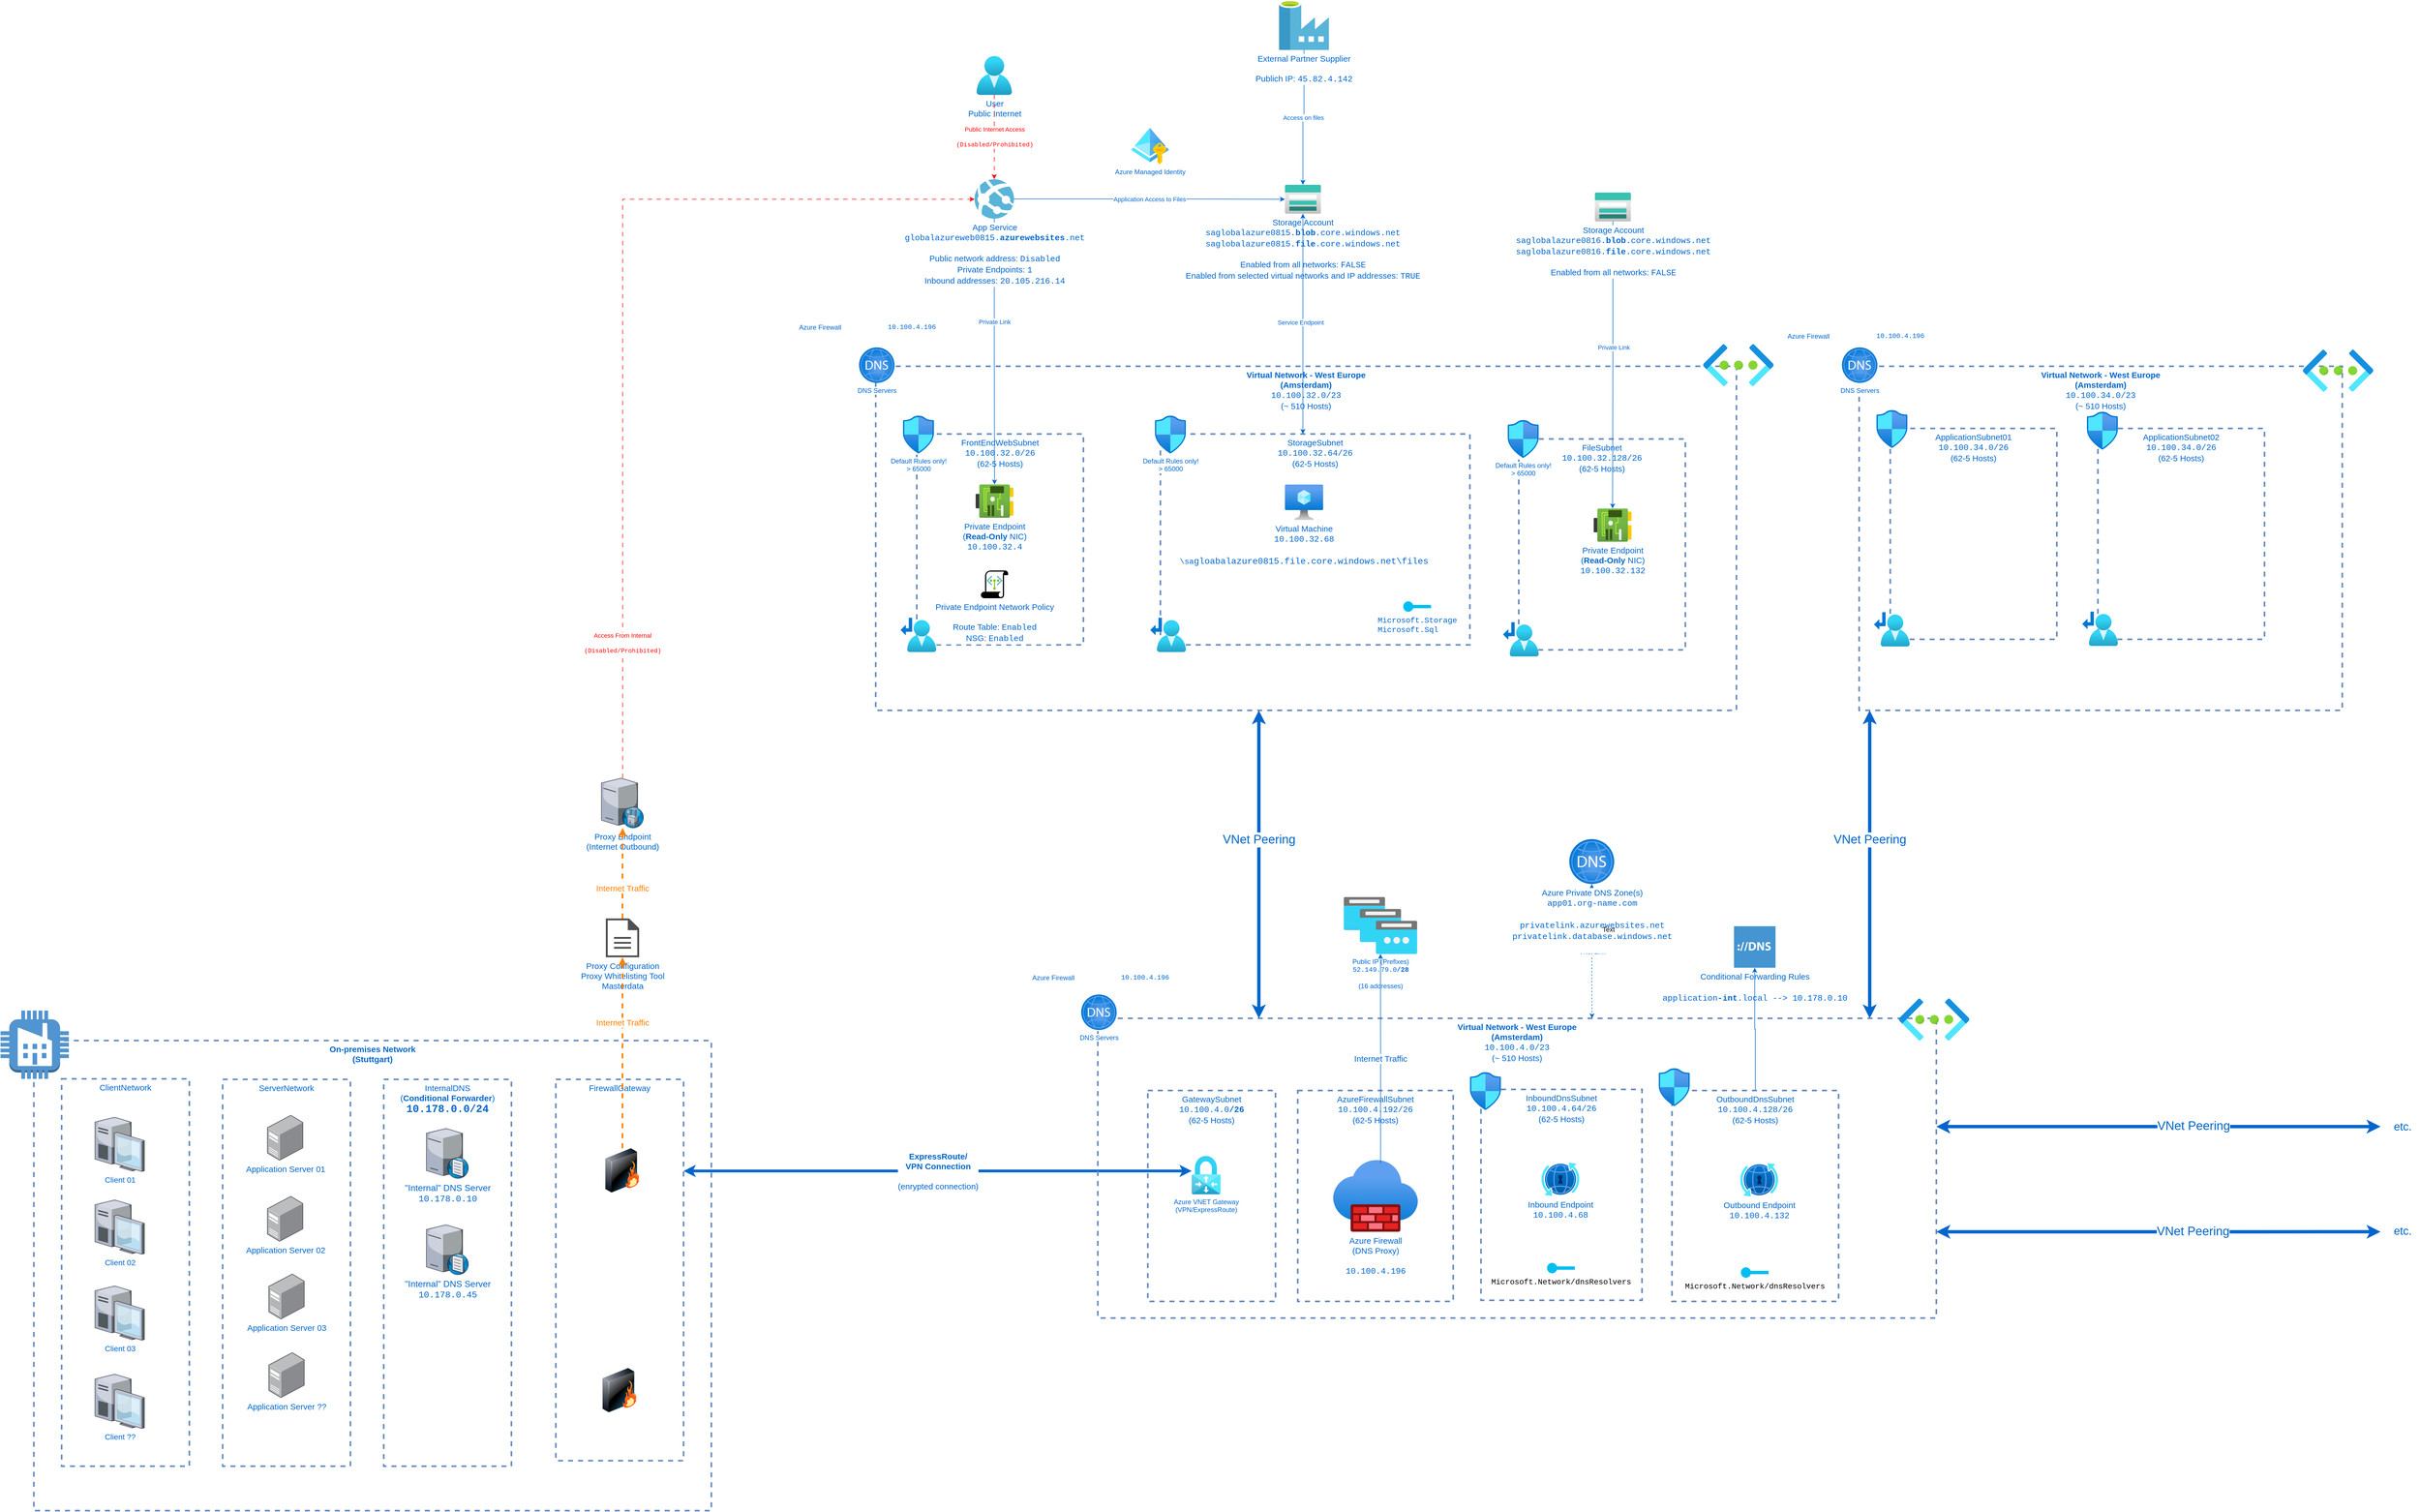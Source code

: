 <mxfile version="22.0.3" type="device" pages="3">
  <diagram name="Page-1" id="vYZrSlfKsdK7O3PfNNsL">
    <mxGraphModel dx="9143" dy="6827" grid="0" gridSize="10" guides="1" tooltips="1" connect="1" arrows="1" fold="1" page="1" pageScale="1" pageWidth="850" pageHeight="1100" math="0" shadow="0">
      <root>
        <mxCell id="0" />
        <mxCell id="1" parent="0" />
        <mxCell id="aPMZBQJ-0iwr1qQon3nV-31" value="&lt;b&gt;ExpressRoute/&lt;br style=&quot;font-size: 15px;&quot;&gt;VPN Connection&lt;/b&gt;&lt;br&gt;&lt;br&gt;(enrypted connection)" style="edgeStyle=orthogonalEdgeStyle;rounded=0;orthogonalLoop=1;jettySize=auto;html=1;endArrow=classic;endFill=1;startArrow=classic;startFill=1;strokeWidth=5;strokeColor=#0066CC;fontColor=#0066CC;fontSize=15;" parent="1" source="aPMZBQJ-0iwr1qQon3nV-16" target="aPMZBQJ-0iwr1qQon3nV-20" edge="1">
          <mxGeometry relative="1" as="geometry">
            <mxPoint x="-374" y="105" as="sourcePoint" />
            <Array as="points">
              <mxPoint x="-684" y="160" />
              <mxPoint x="-684" y="160" />
            </Array>
          </mxGeometry>
        </mxCell>
        <mxCell id="IfB86NTQbor-b6GLZsED-3" value="Virtual Network - West Europe&lt;br&gt;(Amsterdam)&lt;br&gt;&lt;font style=&quot;font-weight: normal;&quot; face=&quot;Courier New&quot;&gt;10.100.4.0/23&lt;br&gt;&lt;/font&gt;&lt;span style=&quot;font-weight: normal;&quot;&gt;(~ 510 Hosts)&lt;/span&gt;&lt;font style=&quot;font-weight: normal;&quot; face=&quot;Courier New&quot;&gt;&lt;br&gt;&lt;/font&gt;" style="rounded=0;whiteSpace=wrap;html=1;fillColor=none;strokeColor=#6c8ebf;strokeWidth=3;dashed=1;fontColor=#0066CC;horizontal=1;verticalAlign=top;fontStyle=1;fontSize=15;" parent="1" vertex="1">
          <mxGeometry x="-214" y="-115" width="1510" height="540" as="geometry" />
        </mxCell>
        <mxCell id="IfB86NTQbor-b6GLZsED-21" value="" style="image;aspect=fixed;html=1;points=[];align=center;fontSize=12;image=img/lib/azure2/networking/Virtual_Networks.svg;" parent="1" vertex="1">
          <mxGeometry x="1228.5" y="-150.82" width="127" height="75.82" as="geometry" />
        </mxCell>
        <mxCell id="aPMZBQJ-0iwr1qQon3nV-17" value="&lt;span style=&quot;font-weight: normal;&quot;&gt;GatewaySubnet&lt;/span&gt;&lt;br&gt;&lt;font style=&quot;&quot; face=&quot;Courier New&quot;&gt;&lt;span style=&quot;font-weight: normal;&quot;&gt;10.100.4.0&lt;/span&gt;/26&lt;/font&gt;&lt;font style=&quot;font-weight: normal;&quot; face=&quot;Courier New&quot;&gt;&lt;br&gt;&lt;/font&gt;&lt;span style=&quot;font-weight: normal;&quot;&gt;(62-5 Hosts)&lt;/span&gt;&lt;font style=&quot;font-weight: normal;&quot; face=&quot;Courier New&quot;&gt;&lt;br&gt;&lt;/font&gt;" style="rounded=0;whiteSpace=wrap;html=1;fillColor=none;strokeColor=#6c8ebf;strokeWidth=3;dashed=1;fontColor=#0066CC;horizontal=1;verticalAlign=top;fontStyle=1;fontSize=15;" parent="1" vertex="1">
          <mxGeometry x="-124" y="15" width="230" height="380" as="geometry" />
        </mxCell>
        <mxCell id="aPMZBQJ-0iwr1qQon3nV-19" value="On-premises Network&lt;br&gt;(Stuttgart)&lt;br&gt;&lt;span style=&quot;font-weight: normal;&quot;&gt;&lt;br&gt;&lt;/span&gt;" style="rounded=0;whiteSpace=wrap;html=1;fillColor=none;strokeColor=#6c8ebf;strokeWidth=3;dashed=1;fontColor=#0066CC;horizontal=1;verticalAlign=top;fontStyle=1;fontSize=15;" parent="1" vertex="1">
          <mxGeometry x="-2130" y="-75" width="1220" height="847" as="geometry" />
        </mxCell>
        <mxCell id="aPMZBQJ-0iwr1qQon3nV-20" value="&lt;span style=&quot;font-weight: normal;&quot;&gt;FirewallGateway&lt;/span&gt;&lt;br&gt;&lt;font style=&quot;font-weight: normal;&quot; face=&quot;Courier New&quot;&gt;&lt;br&gt;&lt;/font&gt;" style="rounded=0;whiteSpace=wrap;html=1;fillColor=none;strokeColor=#6c8ebf;strokeWidth=3;dashed=1;fontColor=#0066CC;horizontal=1;verticalAlign=top;fontStyle=1;fontSize=15;" parent="1" vertex="1">
          <mxGeometry x="-1190" y="-5" width="230" height="687" as="geometry" />
        </mxCell>
        <mxCell id="aPMZBQJ-0iwr1qQon3nV-21" value="" style="image;html=1;image=img/lib/clip_art/networking/Firewall_128x128.png" parent="1" vertex="1">
          <mxGeometry x="-1110" y="119" width="80" height="80" as="geometry" />
        </mxCell>
        <mxCell id="aPMZBQJ-0iwr1qQon3nV-23" value="" style="image;html=1;image=img/lib/clip_art/networking/Firewall_128x128.png" parent="1" vertex="1">
          <mxGeometry x="-1115" y="515" width="80" height="80" as="geometry" />
        </mxCell>
        <mxCell id="ovZ96UkS6CM6Gq0HXVhU-47" value="Access From Internal&lt;br&gt;&lt;br&gt;&lt;font face=&quot;Courier New&quot;&gt;(Disabled/Prohibited)&lt;/font&gt;" style="edgeStyle=orthogonalEdgeStyle;rounded=0;orthogonalLoop=1;jettySize=auto;html=1;fontColor=#FF0000;strokeColor=#FF0000;dashed=1;dashPattern=8 8;" parent="1" source="aPMZBQJ-0iwr1qQon3nV-24" target="ovZ96UkS6CM6Gq0HXVhU-1" edge="1">
          <mxGeometry x="-0.71" relative="1" as="geometry">
            <Array as="points">
              <mxPoint x="-1070" y="-1591" />
            </Array>
            <mxPoint as="offset" />
          </mxGeometry>
        </mxCell>
        <mxCell id="aPMZBQJ-0iwr1qQon3nV-24" value="Proxy Endpoint&lt;br style=&quot;font-size: 15px;&quot;&gt;(Internet Outbound)" style="verticalLabelPosition=bottom;sketch=0;aspect=fixed;html=1;verticalAlign=top;strokeColor=none;align=center;outlineConnect=0;shape=mxgraph.citrix.proxy_server;fontSize=15;fontColor=#0066CC;" parent="1" vertex="1">
          <mxGeometry x="-1108" y="-548" width="76.5" height="90" as="geometry" />
        </mxCell>
        <mxCell id="aPMZBQJ-0iwr1qQon3nV-16" value="Azure VNET Gateway&lt;br&gt;(VPN/ExpressRoute)" style="image;aspect=fixed;html=1;points=[];align=center;fontSize=12;image=img/lib/azure2/networking/Virtual_Network_Gateways.svg;fontColor=#0066CC;" parent="1" vertex="1">
          <mxGeometry x="-45" y="133" width="52" height="69" as="geometry" />
        </mxCell>
        <mxCell id="aPMZBQJ-0iwr1qQon3nV-33" value="&lt;span style=&quot;font-weight: normal;&quot;&gt;InboundDnsSubnet&lt;/span&gt;&lt;br&gt;&lt;span style=&quot;font-weight: normal;&quot;&gt;&lt;font face=&quot;Courier New&quot;&gt;10.100.4.64/26&lt;/font&gt;&lt;/span&gt;&lt;font style=&quot;font-weight: normal;&quot; face=&quot;Courier New&quot;&gt;&lt;br&gt;&lt;/font&gt;&lt;span style=&quot;font-weight: normal;&quot;&gt;(62-5 Hosts)&lt;/span&gt;&lt;font style=&quot;font-weight: normal;&quot; face=&quot;Courier New&quot;&gt;&lt;br&gt;&lt;/font&gt;" style="rounded=0;whiteSpace=wrap;html=1;fillColor=none;strokeColor=#6c8ebf;strokeWidth=3;dashed=1;fontColor=#0066CC;horizontal=1;verticalAlign=top;fontStyle=1;fontSize=15;" parent="1" vertex="1">
          <mxGeometry x="476" y="13" width="290" height="380" as="geometry" />
        </mxCell>
        <mxCell id="aPMZBQJ-0iwr1qQon3nV-65" style="edgeStyle=orthogonalEdgeStyle;rounded=0;orthogonalLoop=1;jettySize=auto;html=1;fontFamily=Helvetica;fontSize=15;fontColor=#0066CC;strokeColor=#0066CC;" parent="1" source="aPMZBQJ-0iwr1qQon3nV-66" target="aPMZBQJ-0iwr1qQon3nV-37" edge="1">
          <mxGeometry relative="1" as="geometry" />
        </mxCell>
        <mxCell id="aPMZBQJ-0iwr1qQon3nV-34" value="&lt;span style=&quot;font-weight: normal;&quot;&gt;AzureFirewallSubnet&lt;br&gt;&lt;font face=&quot;Courier New&quot;&gt;10.100.4.192/26&lt;/font&gt;&lt;/span&gt;&lt;font style=&quot;font-weight: normal;&quot; face=&quot;Courier New&quot;&gt;&lt;br&gt;&lt;/font&gt;&lt;span style=&quot;font-weight: normal;&quot;&gt;(62-5 Hosts)&lt;/span&gt;&lt;font style=&quot;font-weight: normal;&quot; face=&quot;Courier New&quot;&gt;&lt;br&gt;&lt;/font&gt;" style="rounded=0;whiteSpace=wrap;html=1;fillColor=none;strokeColor=#6c8ebf;strokeWidth=3;dashed=1;fontColor=#0066CC;horizontal=1;verticalAlign=top;fontStyle=1;fontSize=15;" parent="1" vertex="1">
          <mxGeometry x="146" y="15" width="280" height="380" as="geometry" />
        </mxCell>
        <mxCell id="aPMZBQJ-0iwr1qQon3nV-37" value="Conditional Forwarding Rules&lt;br style=&quot;font-size: 15px;&quot;&gt;&lt;font face=&quot;Courier New&quot;&gt;&lt;br style=&quot;font-size: 15px;&quot;&gt;application&lt;b&gt;-int&lt;/b&gt;.local --&amp;gt; 10.178.0.10&lt;br style=&quot;font-size: 15px;&quot;&gt;&lt;br&gt;&lt;/font&gt;" style="shadow=0;dashed=0;html=1;strokeColor=none;fillColor=#4495D1;labelPosition=center;verticalLabelPosition=bottom;verticalAlign=top;align=center;outlineConnect=0;shape=mxgraph.veeam.dns;fontSize=15;fontColor=#0066CC;" parent="1" vertex="1">
          <mxGeometry x="931.6" y="-281" width="74.8" height="74.8" as="geometry" />
        </mxCell>
        <mxCell id="aPMZBQJ-0iwr1qQon3nV-41" value="&lt;span style=&quot;font-weight: normal;&quot;&gt;InternalDNS&lt;br&gt;(&lt;/span&gt;Conditional Forwarder&lt;span style=&quot;font-weight: normal;&quot;&gt;)&lt;/span&gt;&lt;br&gt;&lt;font style=&quot;font-size: 19px;&quot; face=&quot;Courier New&quot;&gt;10.178.0.0/24&lt;/font&gt;&lt;br&gt;&lt;font style=&quot;font-weight: normal;&quot; face=&quot;Courier New&quot;&gt;&lt;br&gt;&lt;/font&gt;" style="rounded=0;whiteSpace=wrap;html=1;fillColor=none;strokeColor=#6c8ebf;strokeWidth=3;dashed=1;fontColor=#0066CC;horizontal=1;verticalAlign=top;fontStyle=1;fontSize=15;" parent="1" vertex="1">
          <mxGeometry x="-1500" y="-5" width="230" height="697" as="geometry" />
        </mxCell>
        <mxCell id="aPMZBQJ-0iwr1qQon3nV-39" value="&quot;Internal&quot; DNS Server&lt;br style=&quot;font-size: 16px;&quot;&gt;&lt;font face=&quot;Courier New&quot; style=&quot;font-size: 16px;&quot;&gt;10.178.0.10&lt;/font&gt;" style="verticalLabelPosition=bottom;sketch=0;aspect=fixed;html=1;verticalAlign=top;strokeColor=none;align=center;outlineConnect=0;shape=mxgraph.citrix.dns_server;fontColor=#0066CC;fontSize=16;" parent="1" vertex="1">
          <mxGeometry x="-1423.25" y="81" width="76.5" height="92.5" as="geometry" />
        </mxCell>
        <mxCell id="aPMZBQJ-0iwr1qQon3nV-40" value="&quot;Internal&quot; DNS Server&lt;br style=&quot;font-size: 16px;&quot;&gt;&lt;font face=&quot;Courier New&quot; style=&quot;font-size: 16px;&quot;&gt;10.178.0.45&lt;/font&gt;" style="verticalLabelPosition=bottom;sketch=0;aspect=fixed;html=1;verticalAlign=top;strokeColor=none;align=center;outlineConnect=0;shape=mxgraph.citrix.dns_server;fontColor=#0066CC;fontSize=16;" parent="1" vertex="1">
          <mxGeometry x="-1423.25" y="254.5" width="76.5" height="92.5" as="geometry" />
        </mxCell>
        <mxCell id="aPMZBQJ-0iwr1qQon3nV-47" value="&lt;span style=&quot;font-weight: normal;&quot;&gt;ServerNetwork&lt;/span&gt;&lt;br&gt;&lt;font style=&quot;font-weight: normal;&quot; face=&quot;Courier New&quot;&gt;&lt;br&gt;&lt;/font&gt;" style="rounded=0;whiteSpace=wrap;html=1;fillColor=none;strokeColor=#6c8ebf;strokeWidth=3;dashed=1;fontColor=#0066CC;horizontal=1;verticalAlign=top;fontStyle=1;fontSize=15;" parent="1" vertex="1">
          <mxGeometry x="-1790" y="-5" width="230" height="697" as="geometry" />
        </mxCell>
        <mxCell id="aPMZBQJ-0iwr1qQon3nV-48" value="Application Server 01" style="image;points=[];aspect=fixed;html=1;align=center;shadow=0;dashed=0;image=img/lib/allied_telesis/computer_and_terminals/Server_Desktop.svg;fontColor=#0066CC;fontSize=15;" parent="1" vertex="1">
          <mxGeometry x="-1710" y="59" width="65" height="82.39" as="geometry" />
        </mxCell>
        <mxCell id="aPMZBQJ-0iwr1qQon3nV-50" value="Application Server 02" style="image;points=[];aspect=fixed;html=1;align=center;shadow=0;dashed=0;image=img/lib/allied_telesis/computer_and_terminals/Server_Desktop.svg;fontColor=#0066CC;fontSize=15;" parent="1" vertex="1">
          <mxGeometry x="-1710" y="205" width="65" height="82.39" as="geometry" />
        </mxCell>
        <mxCell id="aPMZBQJ-0iwr1qQon3nV-51" value="Application Server 03" style="image;points=[];aspect=fixed;html=1;align=center;shadow=0;dashed=0;image=img/lib/allied_telesis/computer_and_terminals/Server_Desktop.svg;fontColor=#0066CC;fontSize=15;" parent="1" vertex="1">
          <mxGeometry x="-1707.5" y="345" width="65" height="82.39" as="geometry" />
        </mxCell>
        <mxCell id="aPMZBQJ-0iwr1qQon3nV-52" value="Application Server ??" style="image;points=[];aspect=fixed;html=1;align=center;shadow=0;dashed=0;image=img/lib/allied_telesis/computer_and_terminals/Server_Desktop.svg;fontColor=#0066CC;fontSize=15;" parent="1" vertex="1">
          <mxGeometry x="-1707.5" y="486.61" width="65" height="82.39" as="geometry" />
        </mxCell>
        <mxCell id="aPMZBQJ-0iwr1qQon3nV-55" value="Proxy Configuration&lt;br&gt;Proxy Whitelisting Tool&lt;br&gt;Masterdata" style="sketch=0;pointerEvents=1;shadow=0;dashed=0;html=1;strokeColor=none;fillColor=#505050;labelPosition=center;verticalLabelPosition=bottom;verticalAlign=top;outlineConnect=0;align=center;shape=mxgraph.office.concepts.document;labelBackgroundColor=default;fontFamily=Helvetica;fontSize=15;fontColor=#0066CC;" parent="1" vertex="1">
          <mxGeometry x="-1100" y="-295" width="60" height="70" as="geometry" />
        </mxCell>
        <mxCell id="aPMZBQJ-0iwr1qQon3nV-54" value="Internet Traffic" style="edgeStyle=orthogonalEdgeStyle;rounded=0;orthogonalLoop=1;jettySize=auto;html=1;fontFamily=Helvetica;fontSize=15;fontColor=#FF8000;strokeColor=#FF8000;strokeWidth=3;dashed=1;" parent="1" source="aPMZBQJ-0iwr1qQon3nV-21" target="aPMZBQJ-0iwr1qQon3nV-55" edge="1">
          <mxGeometry x="0.321" relative="1" as="geometry">
            <mxPoint x="-407" y="245" as="sourcePoint" />
            <mxPoint x="-1060" y="209" as="targetPoint" />
            <mxPoint as="offset" />
          </mxGeometry>
        </mxCell>
        <mxCell id="aPMZBQJ-0iwr1qQon3nV-56" value="Internet Traffic" style="edgeStyle=orthogonalEdgeStyle;rounded=0;orthogonalLoop=1;jettySize=auto;html=1;fontFamily=Helvetica;fontSize=15;fontColor=#FF8000;strokeColor=#FF8000;strokeWidth=3;dashed=1;" parent="1" source="aPMZBQJ-0iwr1qQon3nV-55" target="aPMZBQJ-0iwr1qQon3nV-24" edge="1">
          <mxGeometry x="-0.328" relative="1" as="geometry">
            <mxPoint x="-1060" y="27" as="sourcePoint" />
            <mxPoint x="-1060" y="-317" as="targetPoint" />
            <mxPoint as="offset" />
          </mxGeometry>
        </mxCell>
        <mxCell id="aPMZBQJ-0iwr1qQon3nV-38" value="Inbound Endpoint&lt;br style=&quot;font-size: 15px;&quot;&gt;&lt;font face=&quot;Courier New&quot;&gt;10.100.4.68&lt;/font&gt;" style="image;aspect=fixed;html=1;points=[];align=center;fontSize=15;image=img/lib/azure2/networking/DNS_Private_Resolver.svg;fontColor=#0066CC;" parent="1" vertex="1">
          <mxGeometry x="585" y="145" width="68" height="60" as="geometry" />
        </mxCell>
        <mxCell id="aPMZBQJ-0iwr1qQon3nV-60" value="" style="image;aspect=fixed;html=1;points=[];align=center;fontSize=12;image=img/lib/azure2/networking/Network_Security_Groups.svg;shadow=0;dashed=0;labelBackgroundColor=default;strokeColor=default;verticalAlign=top;fontFamily=Helvetica;fontColor=#0066CC;fillColor=default;" parent="1" vertex="1">
          <mxGeometry x="456" y="-18" width="56.0" height="68" as="geometry" />
        </mxCell>
        <mxCell id="aPMZBQJ-0iwr1qQon3nV-66" value="&lt;span style=&quot;font-weight: normal;&quot;&gt;OutboundDnsSubnet&lt;/span&gt;&lt;br&gt;&lt;span style=&quot;font-weight: normal;&quot;&gt;&lt;font face=&quot;Courier New&quot;&gt;10.100.4.128/26&lt;/font&gt;&lt;/span&gt;&lt;font style=&quot;font-weight: normal;&quot; face=&quot;Courier New&quot;&gt;&lt;br&gt;&lt;/font&gt;&lt;span style=&quot;font-weight: normal;&quot;&gt;(62-5 Hosts)&lt;/span&gt;&lt;font style=&quot;font-weight: normal;&quot; face=&quot;Courier New&quot;&gt;&lt;br&gt;&lt;/font&gt;" style="rounded=0;whiteSpace=wrap;html=1;fillColor=none;strokeColor=#6c8ebf;strokeWidth=3;dashed=1;fontColor=#0066CC;horizontal=1;verticalAlign=top;fontStyle=1;fontSize=15;" parent="1" vertex="1">
          <mxGeometry x="820" y="15" width="300" height="380" as="geometry" />
        </mxCell>
        <mxCell id="aPMZBQJ-0iwr1qQon3nV-72" style="edgeStyle=orthogonalEdgeStyle;rounded=0;orthogonalLoop=1;jettySize=auto;html=1;fontFamily=Helvetica;fontSize=15;fontColor=#0066CC;" parent="1" edge="1">
          <mxGeometry relative="1" as="geometry">
            <mxPoint x="1124.5" y="-189" as="targetPoint" />
          </mxGeometry>
        </mxCell>
        <mxCell id="aPMZBQJ-0iwr1qQon3nV-70" style="edgeStyle=orthogonalEdgeStyle;rounded=0;orthogonalLoop=1;jettySize=auto;html=1;fontFamily=Helvetica;fontSize=15;fontColor=#0066CC;" parent="1" edge="1">
          <mxGeometry relative="1" as="geometry">
            <mxPoint x="1124.0" y="-294" as="targetPoint" />
          </mxGeometry>
        </mxCell>
        <mxCell id="aPMZBQJ-0iwr1qQon3nV-59" value="&lt;font style=&quot;font-size: 14px;&quot; face=&quot;Courier New&quot;&gt;Microsoft.Network/dnsResolvers&lt;/font&gt;" style="verticalLabelPosition=bottom;html=1;verticalAlign=top;align=center;strokeColor=none;fillColor=#00BEF2;shape=mxgraph.azure.service_endpoint;" parent="1" vertex="1">
          <mxGeometry x="595" y="325" width="50" height="20" as="geometry" />
        </mxCell>
        <mxCell id="aPMZBQJ-0iwr1qQon3nV-36" value="Outbound Endpoint&lt;br style=&quot;font-size: 15px;&quot;&gt;&lt;font face=&quot;Courier New&quot;&gt;10.100.4.132&lt;/font&gt;" style="image;aspect=fixed;html=1;points=[];align=center;fontSize=15;image=img/lib/azure2/networking/DNS_Private_Resolver.svg;fontColor=#0066CC;" parent="1" vertex="1">
          <mxGeometry x="943" y="146" width="68" height="60" as="geometry" />
        </mxCell>
        <mxCell id="aPMZBQJ-0iwr1qQon3nV-61" value="" style="image;aspect=fixed;html=1;points=[];align=center;fontSize=12;image=img/lib/azure2/networking/Network_Security_Groups.svg;shadow=0;dashed=0;labelBackgroundColor=default;strokeColor=default;verticalAlign=top;fontFamily=Helvetica;fontColor=#0066CC;fillColor=default;" parent="1" vertex="1">
          <mxGeometry x="796" y="-25" width="56.0" height="68" as="geometry" />
        </mxCell>
        <mxCell id="aPMZBQJ-0iwr1qQon3nV-82" value="&lt;font style=&quot;font-size: 14px;&quot; face=&quot;Courier New&quot;&gt;Microsoft.Network/dnsResolvers&lt;/font&gt;" style="verticalLabelPosition=bottom;html=1;verticalAlign=top;align=center;strokeColor=none;fillColor=#00BEF2;shape=mxgraph.azure.service_endpoint;" parent="1" vertex="1">
          <mxGeometry x="944" y="333" width="50" height="20" as="geometry" />
        </mxCell>
        <mxCell id="_OQWp03-G7srYzoTkYAZ-2" value="VNet Link" style="edgeStyle=orthogonalEdgeStyle;rounded=0;orthogonalLoop=1;jettySize=auto;html=1;fontColor=#0066CC;strokeColor=#0066CC;dashed=1;startArrow=classic;startFill=1;" parent="1" source="_OQWp03-G7srYzoTkYAZ-1" target="IfB86NTQbor-b6GLZsED-3" edge="1">
          <mxGeometry relative="1" as="geometry">
            <Array as="points">
              <mxPoint x="676" y="-178" />
              <mxPoint x="676" y="-178" />
            </Array>
          </mxGeometry>
        </mxCell>
        <mxCell id="_OQWp03-G7srYzoTkYAZ-1" value="Azure Private DNS Zone(s)&lt;br style=&quot;font-size: 15px;&quot;&gt;&lt;font face=&quot;Courier New&quot; style=&quot;font-size: 15px;&quot;&gt;app01.org-name.com&lt;br&gt;&lt;br&gt;privatelink.azurewebsites.net&lt;br&gt;&lt;/font&gt;&lt;font face=&quot;Courier New&quot;&gt;privatelink.database.windows.net&lt;/font&gt;&lt;br style=&quot;border-color: var(--border-color); font-family: &amp;quot;Courier New&amp;quot;;&quot;&gt;&lt;font face=&quot;Courier New&quot; style=&quot;font-size: 15px;&quot;&gt;&lt;br&gt;&lt;/font&gt;" style="image;aspect=fixed;html=1;points=[];align=center;fontSize=15;image=img/lib/azure2/networking/DNS_Zones.svg;fontColor=#0066CC;" parent="1" vertex="1">
          <mxGeometry x="635" y="-438" width="81" height="81" as="geometry" />
        </mxCell>
        <mxCell id="zLO4op-jQxmlv0VCnfA6-1" value="Virtual Network - West Europe&lt;br&gt;(Amsterdam)&lt;br&gt;&lt;font style=&quot;font-weight: normal;&quot; face=&quot;Courier New&quot;&gt;10.100.34.0/23&lt;br&gt;&lt;/font&gt;&lt;span style=&quot;font-weight: normal;&quot;&gt;(~ 510 Hosts)&lt;/span&gt;&lt;font style=&quot;font-weight: normal;&quot; face=&quot;Courier New&quot;&gt;&lt;br&gt;&lt;/font&gt;" style="rounded=0;whiteSpace=wrap;html=1;fillColor=none;strokeColor=#6c8ebf;strokeWidth=3;dashed=1;fontColor=#0066CC;horizontal=1;verticalAlign=top;fontStyle=1;fontSize=15;" parent="1" vertex="1">
          <mxGeometry x="1157" y="-1290" width="870" height="620" as="geometry" />
        </mxCell>
        <mxCell id="zLO4op-jQxmlv0VCnfA6-21" value="&lt;span style=&quot;font-weight: normal;&quot;&gt;ApplicationSubnet01&lt;/span&gt;&lt;br&gt;&lt;span style=&quot;font-weight: normal;&quot;&gt;&lt;font face=&quot;Courier New&quot;&gt;10.100.34.0/26&lt;/font&gt;&lt;/span&gt;&lt;font style=&quot;font-weight: normal;&quot; face=&quot;Courier New&quot;&gt;&lt;br&gt;&lt;/font&gt;&lt;span style=&quot;font-weight: normal;&quot;&gt;(62-5 Hosts)&lt;/span&gt;&lt;font style=&quot;font-weight: normal;&quot; face=&quot;Courier New&quot;&gt;&lt;br&gt;&lt;/font&gt;" style="rounded=0;whiteSpace=wrap;html=1;fillColor=none;strokeColor=#6c8ebf;strokeWidth=3;dashed=1;fontColor=#0066CC;horizontal=1;verticalAlign=top;fontStyle=1;fontSize=15;" parent="1" vertex="1">
          <mxGeometry x="1213" y="-1178" width="300" height="380" as="geometry" />
        </mxCell>
        <mxCell id="zLO4op-jQxmlv0VCnfA6-22" value="" style="image;aspect=fixed;html=1;points=[];align=center;fontSize=12;image=img/lib/azure2/networking/Network_Security_Groups.svg;shadow=0;dashed=0;labelBackgroundColor=default;strokeColor=default;verticalAlign=top;fontFamily=Helvetica;fontColor=#0066CC;fillColor=default;" parent="1" vertex="1">
          <mxGeometry x="1188" y="-1211" width="56.0" height="68" as="geometry" />
        </mxCell>
        <mxCell id="zLO4op-jQxmlv0VCnfA6-28" value="&lt;span style=&quot;font-weight: normal;&quot;&gt;ApplicationSubnet02&lt;/span&gt;&lt;br&gt;&lt;span style=&quot;font-weight: normal;&quot;&gt;&lt;font face=&quot;Courier New&quot;&gt;10.100.34.0/26&lt;/font&gt;&lt;/span&gt;&lt;font style=&quot;font-weight: normal;&quot; face=&quot;Courier New&quot;&gt;&lt;br&gt;&lt;/font&gt;&lt;span style=&quot;font-weight: normal;&quot;&gt;(62-5 Hosts)&lt;/span&gt;&lt;font style=&quot;font-weight: normal;&quot; face=&quot;Courier New&quot;&gt;&lt;br&gt;&lt;/font&gt;" style="rounded=0;whiteSpace=wrap;html=1;fillColor=none;strokeColor=#6c8ebf;strokeWidth=3;dashed=1;fontColor=#0066CC;horizontal=1;verticalAlign=top;fontStyle=1;fontSize=15;" parent="1" vertex="1">
          <mxGeometry x="1587" y="-1178" width="300" height="380" as="geometry" />
        </mxCell>
        <mxCell id="zLO4op-jQxmlv0VCnfA6-37" value="" style="image;aspect=fixed;html=1;points=[];align=center;fontSize=12;image=img/lib/azure2/networking/Network_Security_Groups.svg;shadow=0;dashed=0;labelBackgroundColor=default;strokeColor=default;verticalAlign=top;fontFamily=Helvetica;fontColor=#0066CC;fillColor=default;" parent="1" vertex="1">
          <mxGeometry x="1567" y="-1208" width="56.0" height="68" as="geometry" />
        </mxCell>
        <mxCell id="zLO4op-jQxmlv0VCnfA6-38" value="" style="image;aspect=fixed;html=1;points=[];align=center;fontSize=12;image=img/lib/azure2/networking/Route_Tables.svg;shadow=0;dashed=0;labelBackgroundColor=default;strokeColor=default;verticalAlign=top;fontFamily=Helvetica;fontColor=#0066CC;fillColor=default;" parent="1" vertex="1">
          <mxGeometry x="1184" y="-847" width="64" height="62" as="geometry" />
        </mxCell>
        <mxCell id="zLO4op-jQxmlv0VCnfA6-39" value="" style="image;aspect=fixed;html=1;points=[];align=center;fontSize=12;image=img/lib/azure2/networking/Route_Tables.svg;shadow=0;dashed=0;labelBackgroundColor=default;strokeColor=default;verticalAlign=top;fontFamily=Helvetica;fontColor=#0066CC;fillColor=default;" parent="1" vertex="1">
          <mxGeometry x="1559" y="-848" width="64" height="62" as="geometry" />
        </mxCell>
        <mxCell id="zLO4op-jQxmlv0VCnfA6-42" value="Azure Firewall&lt;br&gt;(DNS Proxy)&lt;br&gt;&lt;br&gt;&lt;font face=&quot;Courier New&quot;&gt;10.100.4.196&lt;/font&gt;" style="image;aspect=fixed;html=1;points=[];align=center;fontSize=15;image=img/lib/azure2/networking/Firewalls.svg;fontColor=#0066CC;" parent="1" vertex="1">
          <mxGeometry x="209.67" y="140.5" width="152.65" height="129" as="geometry" />
        </mxCell>
        <mxCell id="zLO4op-jQxmlv0VCnfA6-44" value="VNet Peering" style="edgeStyle=orthogonalEdgeStyle;rounded=0;orthogonalLoop=1;jettySize=auto;html=1;fontFamily=Helvetica;fontSize=22;fontColor=#0066CC;strokeColor=#0066CC;startArrow=classic;startFill=1;strokeWidth=6;" parent="1" source="IfB86NTQbor-b6GLZsED-3" target="zLO4op-jQxmlv0VCnfA6-1" edge="1">
          <mxGeometry x="0.156" relative="1" as="geometry">
            <mxPoint y="-1" as="offset" />
            <mxPoint x="1341" y="-120" as="sourcePoint" />
            <mxPoint x="1341" y="-357" as="targetPoint" />
            <Array as="points">
              <mxPoint x="1176" y="-320" />
              <mxPoint x="1176" y="-320" />
            </Array>
          </mxGeometry>
        </mxCell>
        <mxCell id="zLO4op-jQxmlv0VCnfA6-45" value="Public IP (Prefixes)&lt;br&gt;&lt;font face=&quot;Courier New&quot;&gt;52.149.79.0&lt;b&gt;/28&lt;/b&gt;&lt;/font&gt;&lt;br&gt;&lt;br&gt;(16 addresses)" style="image;aspect=fixed;html=1;points=[];align=center;fontSize=12;image=img/lib/azure2/networking/Public_IP_Prefixes.svg;fontColor=#0066CC;" parent="1" vertex="1">
          <mxGeometry x="229" y="-333.67" width="132" height="102.67" as="geometry" />
        </mxCell>
        <mxCell id="zLO4op-jQxmlv0VCnfA6-46" value="Internet Traffic" style="edgeStyle=orthogonalEdgeStyle;rounded=0;orthogonalLoop=1;jettySize=auto;html=1;fontFamily=Helvetica;fontSize=15;fontColor=#0066CC;strokeColor=#0066CC;exitX=0.56;exitY=0.042;exitDx=0;exitDy=0;exitPerimeter=0;" parent="1" source="zLO4op-jQxmlv0VCnfA6-42" target="zLO4op-jQxmlv0VCnfA6-45" edge="1">
          <mxGeometry relative="1" as="geometry">
            <mxPoint x="980" y="25" as="sourcePoint" />
            <mxPoint x="979" y="-263" as="targetPoint" />
          </mxGeometry>
        </mxCell>
        <mxCell id="zLO4op-jQxmlv0VCnfA6-49" value="Virtual Network - West Europe&lt;br&gt;(Amsterdam)&lt;br&gt;&lt;font style=&quot;font-weight: normal;&quot; face=&quot;Courier New&quot;&gt;10.100.32.0/23&lt;br&gt;&lt;/font&gt;&lt;span style=&quot;font-weight: normal;&quot;&gt;(~ 510 Hosts)&lt;/span&gt;&lt;font style=&quot;font-weight: normal;&quot; face=&quot;Courier New&quot;&gt;&lt;br&gt;&lt;/font&gt;" style="rounded=0;whiteSpace=wrap;html=1;fillColor=none;strokeColor=#6c8ebf;strokeWidth=3;dashed=1;fontColor=#0066CC;horizontal=1;verticalAlign=top;fontStyle=1;fontSize=15;" parent="1" vertex="1">
          <mxGeometry x="-614" y="-1290" width="1550" height="620" as="geometry" />
        </mxCell>
        <mxCell id="zLO4op-jQxmlv0VCnfA6-50" value="VNet Peering" style="edgeStyle=orthogonalEdgeStyle;rounded=0;orthogonalLoop=1;jettySize=auto;html=1;fontFamily=Helvetica;fontSize=22;fontColor=#0066CC;strokeColor=#0066CC;startArrow=classic;startFill=1;strokeWidth=6;" parent="1" source="IfB86NTQbor-b6GLZsED-3" target="zLO4op-jQxmlv0VCnfA6-49" edge="1">
          <mxGeometry x="0.156" relative="1" as="geometry">
            <mxPoint y="-1" as="offset" />
            <mxPoint x="1189" y="-202" as="sourcePoint" />
            <mxPoint x="1189" y="-743" as="targetPoint" />
            <Array as="points">
              <mxPoint x="76" y="-460" />
              <mxPoint x="76" y="-460" />
            </Array>
          </mxGeometry>
        </mxCell>
        <mxCell id="zLO4op-jQxmlv0VCnfA6-51" value="&lt;span style=&quot;font-weight: normal;&quot;&gt;FrontEndWebSubnet&lt;/span&gt;&lt;br&gt;&lt;span style=&quot;font-weight: normal;&quot;&gt;&lt;font face=&quot;Courier New&quot;&gt;10.100.32.0/26&lt;/font&gt;&lt;/span&gt;&lt;font style=&quot;font-weight: normal;&quot; face=&quot;Courier New&quot;&gt;&lt;br&gt;&lt;/font&gt;&lt;span style=&quot;font-weight: normal;&quot;&gt;(62-5 Hosts)&lt;/span&gt;&lt;font style=&quot;font-weight: normal;&quot; face=&quot;Courier New&quot;&gt;&lt;br&gt;&lt;/font&gt;" style="rounded=0;whiteSpace=wrap;html=1;fillColor=none;strokeColor=#6c8ebf;strokeWidth=3;dashed=1;fontColor=#0066CC;horizontal=1;verticalAlign=top;fontStyle=1;fontSize=15;" parent="1" vertex="1">
          <mxGeometry x="-540" y="-1168" width="300" height="380" as="geometry" />
        </mxCell>
        <mxCell id="zLO4op-jQxmlv0VCnfA6-52" value="Default Rules only!&lt;br&gt;&amp;gt; 65000" style="image;aspect=fixed;html=1;points=[];align=center;fontSize=12;image=img/lib/azure2/networking/Network_Security_Groups.svg;shadow=0;dashed=0;labelBackgroundColor=default;strokeColor=default;verticalAlign=top;fontFamily=Helvetica;fontColor=#0066CC;fillColor=default;" parent="1" vertex="1">
          <mxGeometry x="-565" y="-1201" width="56.0" height="68" as="geometry" />
        </mxCell>
        <mxCell id="zLO4op-jQxmlv0VCnfA6-58" value="&lt;span style=&quot;font-weight: normal;&quot;&gt;FileSubnet&lt;/span&gt;&lt;br&gt;&lt;span style=&quot;font-weight: normal;&quot;&gt;&lt;font face=&quot;Courier New&quot;&gt;10.100.32.128/26&lt;/font&gt;&lt;/span&gt;&lt;font style=&quot;font-weight: normal;&quot; face=&quot;Courier New&quot;&gt;&lt;br&gt;&lt;/font&gt;&lt;span style=&quot;font-weight: normal;&quot;&gt;(62-5 Hosts)&lt;/span&gt;&lt;font style=&quot;font-weight: normal;&quot; face=&quot;Courier New&quot;&gt;&lt;br&gt;&lt;/font&gt;" style="rounded=0;whiteSpace=wrap;html=1;fillColor=none;strokeColor=#6c8ebf;strokeWidth=3;dashed=1;fontColor=#0066CC;horizontal=1;verticalAlign=top;fontStyle=1;fontSize=15;" parent="1" vertex="1">
          <mxGeometry x="544" y="-1159" width="300" height="380" as="geometry" />
        </mxCell>
        <mxCell id="zLO4op-jQxmlv0VCnfA6-64" value="Default Rules only!&lt;br style=&quot;border-color: var(--border-color);&quot;&gt;&amp;gt; 65000" style="image;aspect=fixed;html=1;points=[];align=center;fontSize=12;image=img/lib/azure2/networking/Network_Security_Groups.svg;shadow=0;dashed=0;labelBackgroundColor=default;strokeColor=default;verticalAlign=top;fontFamily=Helvetica;fontColor=#0066CC;fillColor=default;" parent="1" vertex="1">
          <mxGeometry x="524" y="-1193" width="56.0" height="68" as="geometry" />
        </mxCell>
        <mxCell id="zLO4op-jQxmlv0VCnfA6-65" value="" style="image;aspect=fixed;html=1;points=[];align=center;fontSize=12;image=img/lib/azure2/networking/Route_Tables.svg;shadow=0;dashed=0;labelBackgroundColor=default;strokeColor=default;verticalAlign=top;fontFamily=Helvetica;fontColor=#0066CC;fillColor=default;" parent="1" vertex="1">
          <mxGeometry x="-569" y="-837" width="64" height="62" as="geometry" />
        </mxCell>
        <mxCell id="zLO4op-jQxmlv0VCnfA6-66" value="" style="image;aspect=fixed;html=1;points=[];align=center;fontSize=12;image=img/lib/azure2/networking/Route_Tables.svg;shadow=0;dashed=0;labelBackgroundColor=default;strokeColor=default;verticalAlign=top;fontFamily=Helvetica;fontColor=#0066CC;fillColor=default;" parent="1" vertex="1">
          <mxGeometry x="516" y="-829" width="64" height="62" as="geometry" />
        </mxCell>
        <mxCell id="IfB86NTQbor-b6GLZsED-8" value="" style="shape=table;startSize=0;container=1;collapsible=0;childLayout=tableLayout;align=right;strokeColor=none;fontColor=#7EA6E0;" parent="1" vertex="1">
          <mxGeometry x="-334" y="-208" width="270" height="40" as="geometry" />
        </mxCell>
        <mxCell id="IfB86NTQbor-b6GLZsED-9" value="" style="shape=tableRow;horizontal=0;startSize=0;swimlaneHead=0;swimlaneBody=0;strokeColor=inherit;top=0;left=0;bottom=0;right=0;collapsible=0;dropTarget=0;fillColor=none;points=[[0,0.5],[1,0.5]];portConstraint=eastwest;" parent="IfB86NTQbor-b6GLZsED-8" vertex="1">
          <mxGeometry width="270" height="40" as="geometry" />
        </mxCell>
        <mxCell id="IfB86NTQbor-b6GLZsED-10" value="Azure Firewall" style="shape=partialRectangle;html=1;whiteSpace=wrap;connectable=0;strokeColor=inherit;overflow=hidden;fillColor=none;top=0;left=0;bottom=0;right=0;pointerEvents=1;align=left;fontColor=#0066CC;" parent="IfB86NTQbor-b6GLZsED-9" vertex="1">
          <mxGeometry width="160" height="40" as="geometry">
            <mxRectangle width="160" height="40" as="alternateBounds" />
          </mxGeometry>
        </mxCell>
        <mxCell id="IfB86NTQbor-b6GLZsED-11" value="10.100.4.196" style="shape=partialRectangle;html=1;whiteSpace=wrap;connectable=0;strokeColor=inherit;overflow=hidden;fillColor=none;top=0;left=0;bottom=0;right=0;pointerEvents=1;fontFamily=Courier New;align=left;fontColor=#0066CC;" parent="IfB86NTQbor-b6GLZsED-9" vertex="1">
          <mxGeometry x="160" width="110" height="40" as="geometry">
            <mxRectangle width="110" height="40" as="alternateBounds" />
          </mxGeometry>
        </mxCell>
        <mxCell id="IfB86NTQbor-b6GLZsED-20" value="DNS Servers" style="image;aspect=fixed;html=1;points=[];align=center;fontSize=12;image=img/lib/azure2/networking/DNS_Zones.svg;fontColor=#0066CC;" parent="1" vertex="1">
          <mxGeometry x="-244" y="-158" width="64" height="64" as="geometry" />
        </mxCell>
        <mxCell id="ovZ96UkS6CM6Gq0HXVhU-4" value="Private Link" style="edgeStyle=orthogonalEdgeStyle;rounded=0;orthogonalLoop=1;jettySize=auto;html=1;strokeColor=#0066CC;fontColor=#0066CC;" parent="1" source="ovZ96UkS6CM6Gq0HXVhU-1" target="ovZ96UkS6CM6Gq0HXVhU-2" edge="1">
          <mxGeometry x="-0.226" relative="1" as="geometry">
            <mxPoint as="offset" />
          </mxGeometry>
        </mxCell>
        <mxCell id="GMeplcOfAIT40Uo6xsGa-20" value="Application Access to Files" style="edgeStyle=orthogonalEdgeStyle;rounded=0;orthogonalLoop=1;jettySize=auto;html=1;fontColor=#0066CC;strokeColor=#0066CC;" parent="1" source="ovZ96UkS6CM6Gq0HXVhU-1" target="ovZ96UkS6CM6Gq0HXVhU-24" edge="1">
          <mxGeometry relative="1" as="geometry">
            <mxPoint x="-44" y="-1690" as="targetPoint" />
          </mxGeometry>
        </mxCell>
        <mxCell id="ovZ96UkS6CM6Gq0HXVhU-1" value="App Service&lt;br style=&quot;font-size: 15px;&quot;&gt;&lt;font face=&quot;Courier New&quot; style=&quot;font-size: 15px;&quot;&gt;globalazureweb0815.&lt;b&gt;azurewebsites&lt;/b&gt;.net&lt;br style=&quot;font-size: 15px;&quot;&gt;&lt;/font&gt;&lt;br style=&quot;font-size: 15px;&quot;&gt;Public network address: &lt;font face=&quot;Courier New&quot; style=&quot;font-size: 15px;&quot;&gt;Disabled&lt;/font&gt;&lt;br style=&quot;font-size: 15px;&quot;&gt;Private Endpoints: &lt;font face=&quot;Courier New&quot; style=&quot;font-size: 15px;&quot;&gt;1&lt;/font&gt;&lt;br style=&quot;font-size: 15px;&quot;&gt;Inbound addresses: &lt;font face=&quot;Courier New&quot; style=&quot;font-size: 15px;&quot;&gt;20.105.216.14&lt;br style=&quot;font-size: 15px;&quot;&gt;&lt;/font&gt;" style="image;sketch=0;aspect=fixed;html=1;points=[];align=center;fontSize=15;image=img/lib/mscae/App_Services.svg;fontColor=#0066CC;" parent="1" vertex="1">
          <mxGeometry x="-436" y="-1627" width="71" height="71" as="geometry" />
        </mxCell>
        <mxCell id="ovZ96UkS6CM6Gq0HXVhU-2" value="Private Endpoint&lt;br style=&quot;font-size: 15px;&quot;&gt;(&lt;b style=&quot;font-size: 15px;&quot;&gt;Read-Only&lt;/b&gt; NIC)&lt;br style=&quot;font-size: 15px;&quot;&gt;&lt;font face=&quot;Courier New&quot; style=&quot;font-size: 15px;&quot;&gt;10.100.32.4&lt;/font&gt;" style="image;aspect=fixed;html=1;points=[];align=center;fontSize=15;image=img/lib/azure2/networking/Network_Interfaces.svg;shadow=0;dashed=0;labelBackgroundColor=default;strokeColor=default;verticalAlign=top;fontFamily=Helvetica;fontColor=#0066CC;fillColor=default;" parent="1" vertex="1">
          <mxGeometry x="-434" y="-1077" width="68" height="60" as="geometry" />
        </mxCell>
        <mxCell id="ovZ96UkS6CM6Gq0HXVhU-6" value="&lt;span style=&quot;font-weight: normal;&quot;&gt;StorageSubnet&lt;/span&gt;&lt;br&gt;&lt;span style=&quot;font-weight: normal;&quot;&gt;&lt;font face=&quot;Courier New&quot;&gt;10.100.32.64/26&lt;/font&gt;&lt;/span&gt;&lt;font style=&quot;font-weight: normal;&quot; face=&quot;Courier New&quot;&gt;&lt;br&gt;&lt;/font&gt;&lt;span style=&quot;font-weight: normal;&quot;&gt;(62-5 Hosts)&lt;/span&gt;&lt;font style=&quot;font-weight: normal;&quot; face=&quot;Courier New&quot;&gt;&lt;br&gt;&lt;/font&gt;" style="rounded=0;whiteSpace=wrap;html=1;fillColor=none;strokeColor=#6c8ebf;strokeWidth=3;dashed=1;fontColor=#0066CC;horizontal=1;verticalAlign=top;fontStyle=1;fontSize=15;" parent="1" vertex="1">
          <mxGeometry x="-101.33" y="-1168" width="557.33" height="380" as="geometry" />
        </mxCell>
        <mxCell id="ovZ96UkS6CM6Gq0HXVhU-12" value="Default Rules only!&lt;br style=&quot;border-color: var(--border-color);&quot;&gt;&amp;gt; 65000" style="image;aspect=fixed;html=1;points=[];align=center;fontSize=12;image=img/lib/azure2/networking/Network_Security_Groups.svg;shadow=0;dashed=0;labelBackgroundColor=default;strokeColor=default;verticalAlign=top;fontFamily=Helvetica;fontColor=#0066CC;fillColor=default;" parent="1" vertex="1">
          <mxGeometry x="-111.33" y="-1201" width="56.0" height="68" as="geometry" />
        </mxCell>
        <mxCell id="ovZ96UkS6CM6Gq0HXVhU-13" value="" style="image;aspect=fixed;html=1;points=[];align=center;fontSize=12;image=img/lib/azure2/networking/Route_Tables.svg;shadow=0;dashed=0;labelBackgroundColor=default;strokeColor=default;verticalAlign=top;fontFamily=Helvetica;fontColor=#0066CC;fillColor=default;" parent="1" vertex="1">
          <mxGeometry x="-119.33" y="-837" width="64" height="62" as="geometry" />
        </mxCell>
        <mxCell id="ovZ96UkS6CM6Gq0HXVhU-14" value="DNS Servers" style="image;aspect=fixed;html=1;points=[];align=center;fontSize=12;image=img/lib/azure2/networking/DNS_Zones.svg;fontColor=#0066CC;" parent="1" vertex="1">
          <mxGeometry x="-644" y="-1324" width="64" height="64" as="geometry" />
        </mxCell>
        <mxCell id="ovZ96UkS6CM6Gq0HXVhU-19" value="&lt;span style=&quot;font-weight: normal;&quot;&gt;ClientNetwork&lt;/span&gt;&lt;br&gt;&lt;font style=&quot;font-weight: normal;&quot; face=&quot;Courier New&quot;&gt;&lt;br&gt;&lt;/font&gt;" style="rounded=0;whiteSpace=wrap;html=1;fillColor=none;strokeColor=#6c8ebf;strokeWidth=3;dashed=1;fontColor=#0066CC;horizontal=1;verticalAlign=top;fontStyle=1;fontSize=15;" parent="1" vertex="1">
          <mxGeometry x="-2080" y="-6" width="230" height="698" as="geometry" />
        </mxCell>
        <mxCell id="ovZ96UkS6CM6Gq0HXVhU-20" value="Client 01" style="verticalLabelPosition=bottom;sketch=0;aspect=fixed;html=1;verticalAlign=top;strokeColor=none;align=center;outlineConnect=0;shape=mxgraph.citrix.desktop;fontSize=14;fontColor=#0066CC;" parent="1" vertex="1">
          <mxGeometry x="-2020" y="63" width="89" height="98" as="geometry" />
        </mxCell>
        <mxCell id="ovZ96UkS6CM6Gq0HXVhU-21" value="Client 02" style="verticalLabelPosition=bottom;sketch=0;aspect=fixed;html=1;verticalAlign=top;strokeColor=none;align=center;outlineConnect=0;shape=mxgraph.citrix.desktop;fontSize=14;fontColor=#0066CC;" parent="1" vertex="1">
          <mxGeometry x="-2020" y="212" width="89" height="98" as="geometry" />
        </mxCell>
        <mxCell id="ovZ96UkS6CM6Gq0HXVhU-22" value="Client 03" style="verticalLabelPosition=bottom;sketch=0;aspect=fixed;html=1;verticalAlign=top;strokeColor=none;align=center;outlineConnect=0;shape=mxgraph.citrix.desktop;fontSize=14;fontColor=#0066CC;" parent="1" vertex="1">
          <mxGeometry x="-2020" y="367" width="89" height="98" as="geometry" />
        </mxCell>
        <mxCell id="ovZ96UkS6CM6Gq0HXVhU-23" value="Client ??" style="verticalLabelPosition=bottom;sketch=0;aspect=fixed;html=1;verticalAlign=top;strokeColor=none;align=center;outlineConnect=0;shape=mxgraph.citrix.desktop;fontSize=14;fontColor=#0066CC;" parent="1" vertex="1">
          <mxGeometry x="-2020" y="526" width="89" height="98" as="geometry" />
        </mxCell>
        <mxCell id="ovZ96UkS6CM6Gq0HXVhU-24" value="Storage Account&lt;br&gt;&lt;font face=&quot;Courier New&quot;&gt;saglobalazure0815.&lt;b&gt;blob&lt;/b&gt;.core.windows.net&lt;br&gt;saglobalazure0815.&lt;b&gt;file&lt;/b&gt;.core.windows.net&lt;/font&gt;&lt;br&gt;&lt;br&gt;Enabled from all networks: &lt;font face=&quot;Courier New&quot;&gt;FALSE&lt;/font&gt;&lt;br&gt;Enabled from selected virtual networks and IP addresses: &lt;font face=&quot;Courier New&quot;&gt;TRUE&lt;/font&gt;" style="image;aspect=fixed;html=1;points=[];align=center;fontSize=15;image=img/lib/azure2/storage/Storage_Accounts.svg;fontColor=#0066CC;" parent="1" vertex="1">
          <mxGeometry x="122.84" y="-1617" width="65" height="52" as="geometry" />
        </mxCell>
        <mxCell id="ovZ96UkS6CM6Gq0HXVhU-25" value="Service Endpoint" style="edgeStyle=orthogonalEdgeStyle;rounded=0;orthogonalLoop=1;jettySize=auto;html=1;strokeColor=#0066CC;fontColor=#0066CC;startArrow=classic;startFill=1;" parent="1" source="ovZ96UkS6CM6Gq0HXVhU-24" target="ovZ96UkS6CM6Gq0HXVhU-6" edge="1">
          <mxGeometry x="-0.012" y="-4" relative="1" as="geometry">
            <mxPoint x="-332" y="-1546" as="sourcePoint" />
            <mxPoint x="-331" y="-1040" as="targetPoint" />
            <mxPoint as="offset" />
            <Array as="points">
              <mxPoint x="155" y="-1280" />
              <mxPoint x="155" y="-1280" />
            </Array>
          </mxGeometry>
        </mxCell>
        <mxCell id="ovZ96UkS6CM6Gq0HXVhU-5" value="&lt;div style=&quot;text-align: left;&quot;&gt;&lt;span style=&quot;font-size: 14px; font-family: &amp;quot;Courier New&amp;quot;; background-color: initial;&quot;&gt;Microsoft.Storage&lt;/span&gt;&lt;/div&gt;&lt;font style=&quot;font-size: 14px;&quot; face=&quot;Courier New&quot;&gt;&lt;div style=&quot;text-align: left;&quot;&gt;&lt;span style=&quot;background-color: initial;&quot;&gt;Microsoft.Sql&lt;/span&gt;&lt;/div&gt;&lt;/font&gt;" style="verticalLabelPosition=bottom;html=1;verticalAlign=top;align=center;strokeColor=none;fillColor=#00BEF2;shape=mxgraph.azure.service_endpoint;fontColor=#0066CC;" parent="1" vertex="1">
          <mxGeometry x="336" y="-867" width="50" height="20" as="geometry" />
        </mxCell>
        <mxCell id="ovZ96UkS6CM6Gq0HXVhU-27" value="Private Endpoint Network Policy&lt;br style=&quot;font-size: 15px;&quot;&gt;&lt;br style=&quot;font-size: 15px;&quot;&gt;Route Table: &lt;font face=&quot;Courier New&quot; style=&quot;font-size: 15px;&quot;&gt;Enabled&lt;/font&gt;&lt;br style=&quot;font-size: 15px;&quot;&gt;NSG: &lt;font face=&quot;Courier New&quot; style=&quot;font-size: 15px;&quot;&gt;Enabled&lt;/font&gt;" style="image;sketch=0;aspect=fixed;html=1;points=[];align=center;fontSize=15;image=img/lib/mscae/Service_Endpoint_Policies.svg;fontColor=#0066CC;" parent="1" vertex="1">
          <mxGeometry x="-424.5" y="-922" width="49" height="50" as="geometry" />
        </mxCell>
        <mxCell id="ovZ96UkS6CM6Gq0HXVhU-29" value="Virtual Machine&lt;br style=&quot;font-size: 15px;&quot;&gt;&lt;font face=&quot;Courier New&quot; style=&quot;&quot;&gt;10.100.32.68&lt;br&gt;&lt;br&gt;&lt;font style=&quot;font-size: 14px;&quot;&gt;\\sa&lt;/font&gt;&lt;/font&gt;&lt;font size=&quot;3&quot; face=&quot;Courier New&quot;&gt;gloabalazure0815.file.core.windows.net\files&lt;/font&gt;&lt;font face=&quot;Courier New&quot; style=&quot;font-size: 15px;&quot;&gt;&lt;br&gt;&lt;/font&gt;" style="image;aspect=fixed;html=1;points=[];align=center;fontSize=15;image=img/lib/azure2/compute/Virtual_Machine.svg;shadow=0;dashed=0;labelBackgroundColor=default;strokeColor=default;verticalAlign=top;fontFamily=Helvetica;fontColor=#0066CC;fillColor=default;" parent="1" vertex="1">
          <mxGeometry x="122.84" y="-1077" width="69" height="64" as="geometry" />
        </mxCell>
        <mxCell id="ovZ96UkS6CM6Gq0HXVhU-39" value="Private Endpoint&lt;br style=&quot;font-size: 15px;&quot;&gt;(&lt;b style=&quot;font-size: 15px;&quot;&gt;Read-Only&lt;/b&gt; NIC)&lt;br style=&quot;font-size: 15px;&quot;&gt;&lt;font face=&quot;Courier New&quot; style=&quot;font-size: 15px;&quot;&gt;10.100.32.132&lt;/font&gt;" style="image;aspect=fixed;html=1;points=[];align=center;fontSize=15;image=img/lib/azure2/networking/Network_Interfaces.svg;shadow=0;dashed=0;labelBackgroundColor=default;strokeColor=default;verticalAlign=top;fontFamily=Helvetica;fontColor=#0066CC;fillColor=default;" parent="1" vertex="1">
          <mxGeometry x="679" y="-1033.75" width="68" height="60" as="geometry" />
        </mxCell>
        <mxCell id="ovZ96UkS6CM6Gq0HXVhU-42" value="Private Link" style="edgeStyle=orthogonalEdgeStyle;rounded=0;orthogonalLoop=1;jettySize=auto;html=1;strokeColor=#0066CC;fontColor=#0066CC;" parent="1" source="6psvkao2DMDeCzYKvQRf-1" target="ovZ96UkS6CM6Gq0HXVhU-39" edge="1">
          <mxGeometry x="-0.124" y="1" relative="1" as="geometry">
            <mxPoint x="-390" y="-1546" as="sourcePoint" />
            <mxPoint x="-390" y="-1067" as="targetPoint" />
            <mxPoint as="offset" />
          </mxGeometry>
        </mxCell>
        <mxCell id="ovZ96UkS6CM6Gq0HXVhU-43" value="User&lt;br style=&quot;font-size: 15px;&quot;&gt;Public Internet" style="image;aspect=fixed;html=1;points=[];align=center;fontSize=15;image=img/lib/azure2/identity/Users.svg;fontColor=#0066CC;" parent="1" vertex="1">
          <mxGeometry x="-432.5" y="-1849" width="64" height="70" as="geometry" />
        </mxCell>
        <mxCell id="ovZ96UkS6CM6Gq0HXVhU-44" value="&lt;font&gt;Public Internet Access&lt;br&gt;&lt;br&gt;&lt;/font&gt;&lt;font face=&quot;Courier New&quot;&gt;(Disabled/Prohibited)&lt;/font&gt;&lt;font&gt;&lt;br&gt;&lt;/font&gt;" style="edgeStyle=orthogonalEdgeStyle;rounded=0;orthogonalLoop=1;jettySize=auto;html=1;fontColor=#FF0000;strokeColor=#FF0000;dashed=1;dashPattern=8 8;" parent="1" source="ovZ96UkS6CM6Gq0HXVhU-43" target="ovZ96UkS6CM6Gq0HXVhU-1" edge="1">
          <mxGeometry relative="1" as="geometry" />
        </mxCell>
        <mxCell id="GMeplcOfAIT40Uo6xsGa-2" value="Access on files" style="edgeStyle=orthogonalEdgeStyle;rounded=0;orthogonalLoop=1;jettySize=auto;html=1;strokeColor=#0066CC;fontColor=#0066CC;" parent="1" source="GMeplcOfAIT40Uo6xsGa-1" target="ovZ96UkS6CM6Gq0HXVhU-24" edge="1">
          <mxGeometry x="0.001" relative="1" as="geometry">
            <mxPoint as="offset" />
          </mxGeometry>
        </mxCell>
        <mxCell id="GMeplcOfAIT40Uo6xsGa-1" value="External Partner Supplier&lt;br style=&quot;font-size: 15px;&quot;&gt;&lt;br&gt;Publich IP: &lt;font face=&quot;Courier New&quot;&gt;45.82.4.142&lt;/font&gt;" style="image;sketch=0;aspect=fixed;html=1;points=[];align=center;fontSize=15;image=img/lib/mscae/Data_Factory.svg;fontColor=#0066CC;" parent="1" vertex="1">
          <mxGeometry x="112.34" y="-1950" width="90" height="90" as="geometry" />
        </mxCell>
        <mxCell id="GMeplcOfAIT40Uo6xsGa-3" value="" style="outlineConnect=0;dashed=0;verticalLabelPosition=bottom;verticalAlign=top;align=center;html=1;shape=mxgraph.aws3.factory;fillColor=#5294CF;gradientColor=none;" parent="1" vertex="1">
          <mxGeometry x="-2190" y="-129" width="123" height="123" as="geometry" />
        </mxCell>
        <mxCell id="GMeplcOfAIT40Uo6xsGa-4" value="DNS Servers" style="image;aspect=fixed;html=1;points=[];align=center;fontSize=12;image=img/lib/azure2/networking/DNS_Zones.svg;fontColor=#0066CC;" parent="1" vertex="1">
          <mxGeometry x="1126" y="-1324" width="64" height="64" as="geometry" />
        </mxCell>
        <mxCell id="GMeplcOfAIT40Uo6xsGa-5" value="" style="shape=table;startSize=0;container=1;collapsible=0;childLayout=tableLayout;align=right;strokeColor=none;fontColor=#7EA6E0;" parent="1" vertex="1">
          <mxGeometry x="-754" y="-1380" width="270" height="40" as="geometry" />
        </mxCell>
        <mxCell id="GMeplcOfAIT40Uo6xsGa-6" value="" style="shape=tableRow;horizontal=0;startSize=0;swimlaneHead=0;swimlaneBody=0;strokeColor=inherit;top=0;left=0;bottom=0;right=0;collapsible=0;dropTarget=0;fillColor=none;points=[[0,0.5],[1,0.5]];portConstraint=eastwest;" parent="GMeplcOfAIT40Uo6xsGa-5" vertex="1">
          <mxGeometry width="270" height="40" as="geometry" />
        </mxCell>
        <mxCell id="GMeplcOfAIT40Uo6xsGa-7" value="Azure Firewall" style="shape=partialRectangle;html=1;whiteSpace=wrap;connectable=0;strokeColor=inherit;overflow=hidden;fillColor=none;top=0;left=0;bottom=0;right=0;pointerEvents=1;align=left;fontColor=#0066CC;" parent="GMeplcOfAIT40Uo6xsGa-6" vertex="1">
          <mxGeometry width="160" height="40" as="geometry">
            <mxRectangle width="160" height="40" as="alternateBounds" />
          </mxGeometry>
        </mxCell>
        <mxCell id="GMeplcOfAIT40Uo6xsGa-8" value="10.100.4.196" style="shape=partialRectangle;html=1;whiteSpace=wrap;connectable=0;strokeColor=inherit;overflow=hidden;fillColor=none;top=0;left=0;bottom=0;right=0;pointerEvents=1;fontFamily=Courier New;align=left;fontColor=#0066CC;" parent="GMeplcOfAIT40Uo6xsGa-6" vertex="1">
          <mxGeometry x="160" width="110" height="40" as="geometry">
            <mxRectangle width="110" height="40" as="alternateBounds" />
          </mxGeometry>
        </mxCell>
        <mxCell id="ovZ96UkS6CM6Gq0HXVhU-15" value="" style="shape=table;startSize=0;container=1;collapsible=0;childLayout=tableLayout;align=right;strokeColor=none;fontColor=#7EA6E0;" parent="1" vertex="1">
          <mxGeometry x="1026" y="-1364" width="270" height="40" as="geometry" />
        </mxCell>
        <mxCell id="ovZ96UkS6CM6Gq0HXVhU-16" value="" style="shape=tableRow;horizontal=0;startSize=0;swimlaneHead=0;swimlaneBody=0;strokeColor=inherit;top=0;left=0;bottom=0;right=0;collapsible=0;dropTarget=0;fillColor=none;points=[[0,0.5],[1,0.5]];portConstraint=eastwest;" parent="ovZ96UkS6CM6Gq0HXVhU-15" vertex="1">
          <mxGeometry width="270" height="40" as="geometry" />
        </mxCell>
        <mxCell id="ovZ96UkS6CM6Gq0HXVhU-17" value="Azure Firewall" style="shape=partialRectangle;html=1;whiteSpace=wrap;connectable=0;strokeColor=inherit;overflow=hidden;fillColor=none;top=0;left=0;bottom=0;right=0;pointerEvents=1;align=left;fontColor=#0066CC;" parent="ovZ96UkS6CM6Gq0HXVhU-16" vertex="1">
          <mxGeometry width="160" height="40" as="geometry">
            <mxRectangle width="160" height="40" as="alternateBounds" />
          </mxGeometry>
        </mxCell>
        <mxCell id="ovZ96UkS6CM6Gq0HXVhU-18" value="10.100.4.196" style="shape=partialRectangle;html=1;whiteSpace=wrap;connectable=0;strokeColor=inherit;overflow=hidden;fillColor=none;top=0;left=0;bottom=0;right=0;pointerEvents=1;fontFamily=Courier New;align=left;fontColor=#0066CC;" parent="ovZ96UkS6CM6Gq0HXVhU-16" vertex="1">
          <mxGeometry x="160" width="110" height="40" as="geometry">
            <mxRectangle width="110" height="40" as="alternateBounds" />
          </mxGeometry>
        </mxCell>
        <mxCell id="GMeplcOfAIT40Uo6xsGa-12" value="VNet Peering" style="edgeStyle=orthogonalEdgeStyle;rounded=0;orthogonalLoop=1;jettySize=auto;html=1;fontFamily=Helvetica;fontSize=22;fontColor=#0066CC;strokeColor=#0066CC;startArrow=classic;startFill=1;strokeWidth=6;" parent="1" source="IfB86NTQbor-b6GLZsED-3" edge="1">
          <mxGeometry x="0.156" relative="1" as="geometry">
            <mxPoint y="-1" as="offset" />
            <mxPoint x="1186" y="-105" as="sourcePoint" />
            <mxPoint x="2096" y="80" as="targetPoint" />
            <Array as="points">
              <mxPoint x="1336" y="80" />
              <mxPoint x="1336" y="80" />
            </Array>
          </mxGeometry>
        </mxCell>
        <mxCell id="GMeplcOfAIT40Uo6xsGa-13" value="VNet Peering" style="edgeStyle=orthogonalEdgeStyle;rounded=0;orthogonalLoop=1;jettySize=auto;html=1;fontFamily=Helvetica;fontSize=22;fontColor=#0066CC;strokeColor=#0066CC;startArrow=classic;startFill=1;strokeWidth=6;" parent="1" edge="1">
          <mxGeometry x="0.156" relative="1" as="geometry">
            <mxPoint y="-1" as="offset" />
            <mxPoint x="1296" y="269.55" as="sourcePoint" />
            <mxPoint x="2096" y="269.55" as="targetPoint" />
            <Array as="points">
              <mxPoint x="1336" y="269.55" />
              <mxPoint x="1336" y="269.55" />
            </Array>
          </mxGeometry>
        </mxCell>
        <mxCell id="GMeplcOfAIT40Uo6xsGa-14" value="Text" style="text;strokeColor=none;align=center;fillColor=none;html=1;verticalAlign=middle;whiteSpace=wrap;rounded=0;" parent="1" vertex="1">
          <mxGeometry x="676" y="-290" width="60" height="30" as="geometry" />
        </mxCell>
        <mxCell id="GMeplcOfAIT40Uo6xsGa-15" value="&lt;font color=&quot;#0066cc&quot; style=&quot;font-size: 20px;&quot;&gt;etc.&lt;/font&gt;" style="text;strokeColor=none;align=center;fillColor=none;html=1;verticalAlign=middle;whiteSpace=wrap;rounded=0;fontSize=20;" parent="1" vertex="1">
          <mxGeometry x="2106" y="59" width="60" height="40" as="geometry" />
        </mxCell>
        <mxCell id="GMeplcOfAIT40Uo6xsGa-16" value="&lt;font color=&quot;#0066cc&quot; style=&quot;font-size: 20px;&quot;&gt;etc.&lt;/font&gt;" style="text;strokeColor=none;align=center;fillColor=none;html=1;verticalAlign=middle;whiteSpace=wrap;rounded=0;fontSize=20;" parent="1" vertex="1">
          <mxGeometry x="2106" y="247.39" width="60" height="40" as="geometry" />
        </mxCell>
        <mxCell id="GMeplcOfAIT40Uo6xsGa-17" value="" style="image;aspect=fixed;html=1;points=[];align=center;fontSize=12;image=img/lib/azure2/networking/Virtual_Networks.svg;" parent="1" vertex="1">
          <mxGeometry x="1956" y="-1320.0" width="127" height="75.82" as="geometry" />
        </mxCell>
        <mxCell id="GMeplcOfAIT40Uo6xsGa-18" value="" style="image;aspect=fixed;html=1;points=[];align=center;fontSize=12;image=img/lib/azure2/networking/Virtual_Networks.svg;" parent="1" vertex="1">
          <mxGeometry x="876" y="-1329.91" width="127" height="75.82" as="geometry" />
        </mxCell>
        <mxCell id="GMeplcOfAIT40Uo6xsGa-19" value="Azure Managed Identity" style="image;aspect=fixed;html=1;points=[];align=center;fontSize=12;image=img/lib/azure2/identity/Managed_Identities.svg;fontColor=#0066CC;" parent="1" vertex="1">
          <mxGeometry x="-154" y="-1720" width="68" height="66" as="geometry" />
        </mxCell>
        <mxCell id="6psvkao2DMDeCzYKvQRf-1" value="Storage Account&lt;br&gt;&lt;font face=&quot;Courier New&quot;&gt;saglobalazure0816.&lt;b&gt;blob&lt;/b&gt;.core.windows.net&lt;br&gt;saglobalazure0816.&lt;b&gt;file&lt;/b&gt;.core.windows.net&lt;/font&gt;&lt;br&gt;&lt;br&gt;Enabled from all networks: &lt;font face=&quot;Courier New&quot;&gt;FALSE&lt;/font&gt;" style="image;aspect=fixed;html=1;points=[];align=center;fontSize=15;image=img/lib/azure2/storage/Storage_Accounts.svg;fontColor=#0066CC;" parent="1" vertex="1">
          <mxGeometry x="681" y="-1603" width="65" height="52" as="geometry" />
        </mxCell>
      </root>
    </mxGraphModel>
  </diagram>
  <diagram id="PpxLatE5XyQDVhs2ulYy" name="Page-2">
    <mxGraphModel dx="1640" dy="4102" grid="0" gridSize="10" guides="0" tooltips="1" connect="1" arrows="1" fold="1" page="1" pageScale="1" pageWidth="850" pageHeight="1100" math="0" shadow="0">
      <root>
        <mxCell id="0" />
        <mxCell id="1" parent="0" />
        <mxCell id="pp9WQLY9Ah2pD6zOVU_F-1" value="Virtual Network - West Europe&lt;br&gt;(Partner Web Application)&lt;br&gt;&lt;font style=&quot;font-weight: normal;&quot; face=&quot;Courier New&quot;&gt;10.100.0.0/16&lt;br&gt;&lt;/font&gt;&lt;span style=&quot;font-weight: normal;&quot;&gt;(&lt;/span&gt;~ 65,531 Hosts&lt;span style=&quot;font-weight: normal;&quot;&gt;)&lt;/span&gt;&lt;font style=&quot;font-weight: normal;&quot; face=&quot;Courier New&quot;&gt;&lt;br&gt;&lt;/font&gt;" style="rounded=0;whiteSpace=wrap;html=1;fillColor=none;strokeColor=#6c8ebf;strokeWidth=3;dashed=1;fontColor=#0066CC;horizontal=1;verticalAlign=top;fontStyle=1;fontSize=15;" parent="1" vertex="1">
          <mxGeometry x="1768" y="-1907" width="759" height="520" as="geometry" />
        </mxCell>
        <mxCell id="pp9WQLY9Ah2pD6zOVU_F-29" style="rounded=0;orthogonalLoop=1;jettySize=auto;html=1;exitX=0;exitY=0.5;exitDx=0;exitDy=0;" parent="1" source="pp9WQLY9Ah2pD6zOVU_F-2" target="pp9WQLY9Ah2pD6zOVU_F-17" edge="1">
          <mxGeometry relative="1" as="geometry" />
        </mxCell>
        <mxCell id="pp9WQLY9Ah2pD6zOVU_F-2" value="FrontendSubnet&lt;br&gt;&lt;span style=&quot;font-weight: normal;&quot;&gt;&lt;font face=&quot;Courier New&quot;&gt;10.100.0.0/18&lt;/font&gt;&lt;/span&gt;&lt;font style=&quot;font-weight: normal;&quot; face=&quot;Courier New&quot;&gt;&lt;br&gt;&lt;/font&gt;&lt;span style=&quot;font-weight: normal;&quot;&gt;&lt;br&gt;(&lt;/span&gt;16,379 Hosts&lt;span style=&quot;font-weight: normal;&quot;&gt;)&lt;/span&gt;&lt;font style=&quot;font-weight: normal;&quot; face=&quot;Courier New&quot;&gt;&lt;br&gt;&lt;/font&gt;" style="rounded=0;whiteSpace=wrap;html=1;fillColor=none;strokeColor=#6c8ebf;strokeWidth=3;dashed=1;fontColor=#0066CC;horizontal=1;verticalAlign=top;fontStyle=1;fontSize=15;" parent="1" vertex="1">
          <mxGeometry x="1824" y="-1795" width="183" height="378" as="geometry" />
        </mxCell>
        <mxCell id="pp9WQLY9Ah2pD6zOVU_F-4" value="ApplicationSubnet&lt;br&gt;&lt;span style=&quot;font-weight: normal;&quot;&gt;&lt;font face=&quot;Courier New&quot;&gt;10.100.64.0/18&lt;/font&gt;&lt;/span&gt;&lt;font style=&quot;font-weight: normal;&quot; face=&quot;Courier New&quot;&gt;&lt;br&gt;&lt;/font&gt;&lt;br&gt;(16,379 Hosts&lt;span style=&quot;border-color: var(--border-color); font-weight: normal;&quot;&gt;)&lt;/span&gt;&lt;font style=&quot;font-weight: normal;&quot; face=&quot;Courier New&quot;&gt;&lt;br&gt;&lt;/font&gt;" style="rounded=0;whiteSpace=wrap;html=1;fillColor=none;strokeColor=#6c8ebf;strokeWidth=3;dashed=1;fontColor=#0066CC;horizontal=1;verticalAlign=top;fontStyle=1;fontSize=15;" parent="1" vertex="1">
          <mxGeometry x="2059" y="-1794" width="190" height="380" as="geometry" />
        </mxCell>
        <mxCell id="pp9WQLY9Ah2pD6zOVU_F-13" value="" style="image;aspect=fixed;html=1;points=[];align=center;fontSize=12;image=img/lib/azure2/networking/Virtual_Networks.svg;" parent="1" vertex="1">
          <mxGeometry x="1706" y="-1944.0" width="127" height="75.82" as="geometry" />
        </mxCell>
        <mxCell id="pp9WQLY9Ah2pD6zOVU_F-14" value="DatabaseSubnet&lt;br&gt;&lt;span style=&quot;font-weight: normal;&quot;&gt;&lt;font face=&quot;Courier New&quot;&gt;10.100.128.0/17&lt;/font&gt;&lt;/span&gt;&lt;font style=&quot;font-weight: normal;&quot; face=&quot;Courier New&quot;&gt;&lt;br&gt;&lt;/font&gt;&lt;font style=&quot;&quot; face=&quot;Courier New&quot;&gt;&lt;span style=&quot;font-weight: 400;&quot;&gt;&lt;br&gt;&lt;/span&gt;&lt;/font&gt;(32,763 Hosts)&lt;font style=&quot;&quot; face=&quot;Courier New&quot;&gt;&lt;br&gt;&lt;/font&gt;" style="rounded=0;whiteSpace=wrap;html=1;fillColor=none;strokeColor=#6c8ebf;strokeWidth=3;dashed=1;fontColor=#0066CC;horizontal=1;verticalAlign=top;fontStyle=1;fontSize=15;" parent="1" vertex="1">
          <mxGeometry x="2297" y="-1795" width="180" height="378" as="geometry" />
        </mxCell>
        <mxCell id="pp9WQLY9Ah2pD6zOVU_F-23" style="edgeStyle=orthogonalEdgeStyle;rounded=0;orthogonalLoop=1;jettySize=auto;html=1;" parent="1" source="pp9WQLY9Ah2pD6zOVU_F-17" target="pp9WQLY9Ah2pD6zOVU_F-18" edge="1">
          <mxGeometry relative="1" as="geometry" />
        </mxCell>
        <mxCell id="pp9WQLY9Ah2pD6zOVU_F-17" value="10.100.0.4" style="image;aspect=fixed;html=1;points=[];align=center;fontSize=18;image=img/lib/azure2/compute/Virtual_Machine.svg;fontColor=#0066CC;fontFamily=Courier New;" parent="1" vertex="1">
          <mxGeometry x="1891" y="-1684" width="69" height="64" as="geometry" />
        </mxCell>
        <mxCell id="pp9WQLY9Ah2pD6zOVU_F-24" style="edgeStyle=orthogonalEdgeStyle;rounded=0;orthogonalLoop=1;jettySize=auto;html=1;" parent="1" source="pp9WQLY9Ah2pD6zOVU_F-18" edge="1">
          <mxGeometry relative="1" as="geometry">
            <mxPoint x="2297" y="-1602" as="targetPoint" />
            <Array as="points">
              <mxPoint x="2277" y="-1652" />
              <mxPoint x="2277" y="-1602" />
            </Array>
          </mxGeometry>
        </mxCell>
        <mxCell id="pp9WQLY9Ah2pD6zOVU_F-18" value="10.100.64.4" style="image;aspect=fixed;html=1;points=[];align=center;fontSize=18;image=img/lib/azure2/compute/Virtual_Machine.svg;fontColor=#0066CC;fontFamily=Courier New;" parent="1" vertex="1">
          <mxGeometry x="2119.5" y="-1684" width="69" height="64" as="geometry" />
        </mxCell>
        <mxCell id="pp9WQLY9Ah2pD6zOVU_F-28" style="edgeStyle=orthogonalEdgeStyle;rounded=0;orthogonalLoop=1;jettySize=auto;html=1;" parent="1" source="pp9WQLY9Ah2pD6zOVU_F-19" edge="1">
          <mxGeometry relative="1" as="geometry">
            <mxPoint x="2297" y="-1602" as="targetPoint" />
            <Array as="points">
              <mxPoint x="2277" y="-1542" />
              <mxPoint x="2277" y="-1602" />
            </Array>
          </mxGeometry>
        </mxCell>
        <mxCell id="pp9WQLY9Ah2pD6zOVU_F-19" value="10.100.64.5" style="image;aspect=fixed;html=1;points=[];align=center;fontSize=18;image=img/lib/azure2/compute/Virtual_Machine.svg;fontColor=#0066CC;fontFamily=Courier New;" parent="1" vertex="1">
          <mxGeometry x="2119.5" y="-1574" width="69" height="64" as="geometry" />
        </mxCell>
        <mxCell id="pp9WQLY9Ah2pD6zOVU_F-25" style="edgeStyle=orthogonalEdgeStyle;rounded=0;orthogonalLoop=1;jettySize=auto;html=1;" parent="1" source="pp9WQLY9Ah2pD6zOVU_F-20" target="pp9WQLY9Ah2pD6zOVU_F-19" edge="1">
          <mxGeometry relative="1" as="geometry" />
        </mxCell>
        <mxCell id="pp9WQLY9Ah2pD6zOVU_F-26" style="rounded=0;orthogonalLoop=1;jettySize=auto;html=1;" parent="1" source="pp9WQLY9Ah2pD6zOVU_F-20" target="pp9WQLY9Ah2pD6zOVU_F-18" edge="1">
          <mxGeometry relative="1" as="geometry" />
        </mxCell>
        <mxCell id="pp9WQLY9Ah2pD6zOVU_F-20" value="10.100.0.5" style="image;aspect=fixed;html=1;points=[];align=center;fontSize=18;image=img/lib/azure2/compute/Virtual_Machine.svg;fontColor=#0066CC;fontFamily=Courier New;" parent="1" vertex="1">
          <mxGeometry x="1891" y="-1574" width="69" height="64" as="geometry" />
        </mxCell>
        <mxCell id="pp9WQLY9Ah2pD6zOVU_F-21" value="" style="image;aspect=fixed;html=1;points=[];align=center;fontSize=12;image=img/lib/azure2/databases/SQL_Managed_Instance.svg;" parent="1" vertex="1">
          <mxGeometry x="2347" y="-1650" width="97.5" height="96" as="geometry" />
        </mxCell>
        <mxCell id="pp9WQLY9Ah2pD6zOVU_F-27" style="rounded=0;orthogonalLoop=1;jettySize=auto;html=1;" parent="1" source="pp9WQLY9Ah2pD6zOVU_F-17" target="pp9WQLY9Ah2pD6zOVU_F-19" edge="1">
          <mxGeometry relative="1" as="geometry" />
        </mxCell>
        <mxCell id="pp9WQLY9Ah2pD6zOVU_F-30" style="rounded=0;orthogonalLoop=1;jettySize=auto;html=1;exitX=0;exitY=0.5;exitDx=0;exitDy=0;" parent="1" source="pp9WQLY9Ah2pD6zOVU_F-2" target="pp9WQLY9Ah2pD6zOVU_F-20" edge="1">
          <mxGeometry relative="1" as="geometry">
            <mxPoint x="1834" y="-1595" as="sourcePoint" />
            <mxPoint x="1901" y="-1628" as="targetPoint" />
          </mxGeometry>
        </mxCell>
      </root>
    </mxGraphModel>
  </diagram>
  <diagram id="M2i_lrhcO3Ke3PJIovvN" name="Page-3">
    <mxGraphModel dx="3740" dy="2702" grid="0" gridSize="10" guides="0" tooltips="1" connect="1" arrows="1" fold="1" page="0" pageScale="1" pageWidth="850" pageHeight="1100" math="0" shadow="0">
      <root>
        <mxCell id="0" />
        <mxCell id="1" parent="0" />
        <mxCell id="PEA6XaZj9tvYsyLTvs-X-1" value="Virtual Network - West Europe&lt;br&gt;Hub&amp;nbsp; &lt;span style=&quot;font-weight: normal;&quot;&gt;(Shared Services)&lt;/span&gt;&lt;br&gt;&lt;font style=&quot;font-weight: normal;&quot; face=&quot;Courier New&quot;&gt;10.100.4.0/23&lt;br&gt;&lt;/font&gt;(~ 507 Hosts)&lt;font style=&quot;font-weight: normal;&quot; face=&quot;Courier New&quot;&gt;&lt;br&gt;&lt;/font&gt;" style="rounded=0;whiteSpace=wrap;html=1;fillColor=none;strokeColor=#6c8ebf;strokeWidth=3;dashed=1;fontColor=#0066CC;horizontal=1;verticalAlign=top;fontStyle=1;fontSize=15;" parent="1" vertex="1">
          <mxGeometry x="49" y="-573" width="783" height="515" as="geometry" />
        </mxCell>
        <mxCell id="PEA6XaZj9tvYsyLTvs-X-2" value="" style="image;aspect=fixed;html=1;points=[];align=center;fontSize=12;image=img/lib/azure2/networking/Virtual_Networks.svg;" parent="1" vertex="1">
          <mxGeometry x="-14" y="-608.0" width="127" height="75.82" as="geometry" />
        </mxCell>
        <mxCell id="PEA6XaZj9tvYsyLTvs-X-3" value="&lt;span style=&quot;font-weight: normal;&quot;&gt;GatewaySubnet&lt;/span&gt;&lt;br&gt;&lt;font style=&quot;&quot; face=&quot;Courier New&quot;&gt;&lt;span style=&quot;font-weight: normal;&quot;&gt;10.100.4.0&lt;/span&gt;/26&lt;/font&gt;&lt;font style=&quot;font-weight: normal;&quot; face=&quot;Courier New&quot;&gt;&lt;br&gt;&lt;/font&gt;&lt;span style=&quot;font-weight: normal;&quot;&gt;(59 Hosts)&lt;/span&gt;&lt;font style=&quot;font-weight: normal;&quot; face=&quot;Courier New&quot;&gt;&lt;br&gt;&lt;/font&gt;" style="rounded=0;whiteSpace=wrap;html=1;fillColor=none;strokeColor=#6c8ebf;strokeWidth=3;dashed=1;fontColor=#0066CC;horizontal=1;verticalAlign=top;fontStyle=1;fontSize=15;" parent="1" vertex="1">
          <mxGeometry x="89" y="-448" width="194" height="323" as="geometry" />
        </mxCell>
        <mxCell id="PEA6XaZj9tvYsyLTvs-X-4" value="Azure VNET Gateway&lt;br&gt;(VPN/ExpressRoute)" style="image;aspect=fixed;html=1;points=[];align=center;fontSize=12;image=img/lib/azure2/networking/Virtual_Network_Gateways.svg;fontColor=#0066CC;" parent="1" vertex="1">
          <mxGeometry x="156.09" y="-315" width="67.83" height="90" as="geometry" />
        </mxCell>
        <mxCell id="PEA6XaZj9tvYsyLTvs-X-5" value="&lt;span style=&quot;font-weight: normal;&quot;&gt;DomainControllerSubnet&lt;/span&gt;&lt;br&gt;&lt;span style=&quot;font-weight: normal;&quot;&gt;&lt;font face=&quot;Courier New&quot;&gt;10.100.4.64/26&lt;/font&gt;&lt;/span&gt;&lt;font style=&quot;font-weight: normal;&quot; face=&quot;Courier New&quot;&gt;&lt;br&gt;&lt;/font&gt;&lt;span style=&quot;font-weight: normal;&quot;&gt;(59 Hosts)&lt;/span&gt;&lt;font style=&quot;font-weight: normal;&quot; face=&quot;Courier New&quot;&gt;&lt;br&gt;&lt;/font&gt;" style="rounded=0;whiteSpace=wrap;html=1;fillColor=none;strokeColor=#6c8ebf;strokeWidth=3;dashed=1;fontColor=#0066CC;horizontal=1;verticalAlign=top;fontStyle=1;fontSize=15;" parent="1" vertex="1">
          <mxGeometry x="595" y="-449" width="208" height="324" as="geometry" />
        </mxCell>
        <mxCell id="PEA6XaZj9tvYsyLTvs-X-7" value="&lt;span style=&quot;font-weight: normal;&quot;&gt;AzureFirewallSubnet&lt;br&gt;&lt;font face=&quot;Courier New&quot;&gt;10.100.4.192/26&lt;/font&gt;&lt;/span&gt;&lt;font style=&quot;font-weight: normal;&quot; face=&quot;Courier New&quot;&gt;&lt;br&gt;&lt;/font&gt;&lt;span style=&quot;font-weight: normal;&quot;&gt;(59 Hosts)&lt;/span&gt;&lt;font style=&quot;font-weight: normal;&quot; face=&quot;Courier New&quot;&gt;&lt;br&gt;&lt;/font&gt;" style="rounded=0;whiteSpace=wrap;html=1;fillColor=none;strokeColor=#6c8ebf;strokeWidth=3;dashed=1;fontColor=#0066CC;horizontal=1;verticalAlign=top;fontStyle=1;fontSize=15;" parent="1" vertex="1">
          <mxGeometry x="324" y="-448" width="230" height="322" as="geometry" />
        </mxCell>
        <mxCell id="PEA6XaZj9tvYsyLTvs-X-16" value="Azure Firewall&lt;br&gt;&lt;br&gt;&lt;font face=&quot;Courier New&quot;&gt;10.100.4.196&lt;/font&gt;" style="image;aspect=fixed;html=1;points=[];align=center;fontSize=15;image=img/lib/azure2/networking/Firewalls.svg;fontColor=#0066CC;" parent="1" vertex="1">
          <mxGeometry x="361" y="-341" width="152.65" height="129" as="geometry" />
        </mxCell>
        <mxCell id="PEA6XaZj9tvYsyLTvs-X-24" value="10.100.4.68" style="image;aspect=fixed;html=1;points=[];align=center;fontSize=15;image=img/lib/azure2/compute/Virtual_Machine.svg;fontColor=#0066CC;fontFamily=Courier New;" parent="1" vertex="1">
          <mxGeometry x="656.95" y="-363" width="84.09" height="78" as="geometry" />
        </mxCell>
        <mxCell id="PEA6XaZj9tvYsyLTvs-X-25" value="10.100.4.69" style="image;aspect=fixed;html=1;points=[];align=center;fontSize=15;image=img/lib/azure2/compute/Virtual_Machine.svg;fontColor=#0066CC;fontFamily=Courier New;" parent="1" vertex="1">
          <mxGeometry x="656.95" y="-242" width="84.09" height="78" as="geometry" />
        </mxCell>
        <mxCell id="PEA6XaZj9tvYsyLTvs-X-28" value="Traffic Flow" style="edgeStyle=orthogonalEdgeStyle;rounded=0;orthogonalLoop=1;jettySize=auto;html=1;strokeWidth=4;fillColor=#e51400;strokeColor=#00CC00;fontSize=20;startArrow=classic;startFill=1;fontColor=#00CC00;dashed=1;dashPattern=1 1;" parent="1" source="PEA6XaZj9tvYsyLTvs-X-25" target="PEA6XaZj9tvYsyLTvs-X-4" edge="1">
          <mxGeometry relative="1" as="geometry">
            <Array as="points">
              <mxPoint x="703" y="-88" />
              <mxPoint x="186" y="-88" />
            </Array>
          </mxGeometry>
        </mxCell>
        <mxCell id="PEA6XaZj9tvYsyLTvs-X-26" value="" style="image;aspect=fixed;html=1;points=[];align=center;fontSize=12;image=img/lib/azure2/networking/Route_Tables.svg;" parent="1" vertex="1">
          <mxGeometry x="559" y="-164" width="64" height="62" as="geometry" />
        </mxCell>
        <mxCell id="PEA6XaZj9tvYsyLTvs-X-27" value="" style="image;aspect=fixed;html=1;points=[];align=center;fontSize=12;image=img/lib/azure2/networking/Route_Tables.svg;" parent="1" vertex="1">
          <mxGeometry x="63" y="-161" width="64" height="62" as="geometry" />
        </mxCell>
        <mxCell id="PEA6XaZj9tvYsyLTvs-X-29" value="Traffic Flow" style="edgeStyle=orthogonalEdgeStyle;rounded=0;orthogonalLoop=1;jettySize=auto;html=1;strokeWidth=4;fillColor=#60a917;strokeColor=#00CC00;fontSize=20;startArrow=classic;startFill=1;fontColor=#00CC00;dashed=1;dashPattern=1 1;" parent="1" source="PEA6XaZj9tvYsyLTvs-X-24" target="PEA6XaZj9tvYsyLTvs-X-4" edge="1">
          <mxGeometry relative="1" as="geometry">
            <mxPoint x="711.966" y="-363" as="sourcePoint" />
            <mxPoint x="195.0" y="-315" as="targetPoint" />
            <Array as="points">
              <mxPoint x="712" y="-480" />
              <mxPoint x="186" y="-480" />
            </Array>
          </mxGeometry>
        </mxCell>
      </root>
    </mxGraphModel>
  </diagram>
</mxfile>
